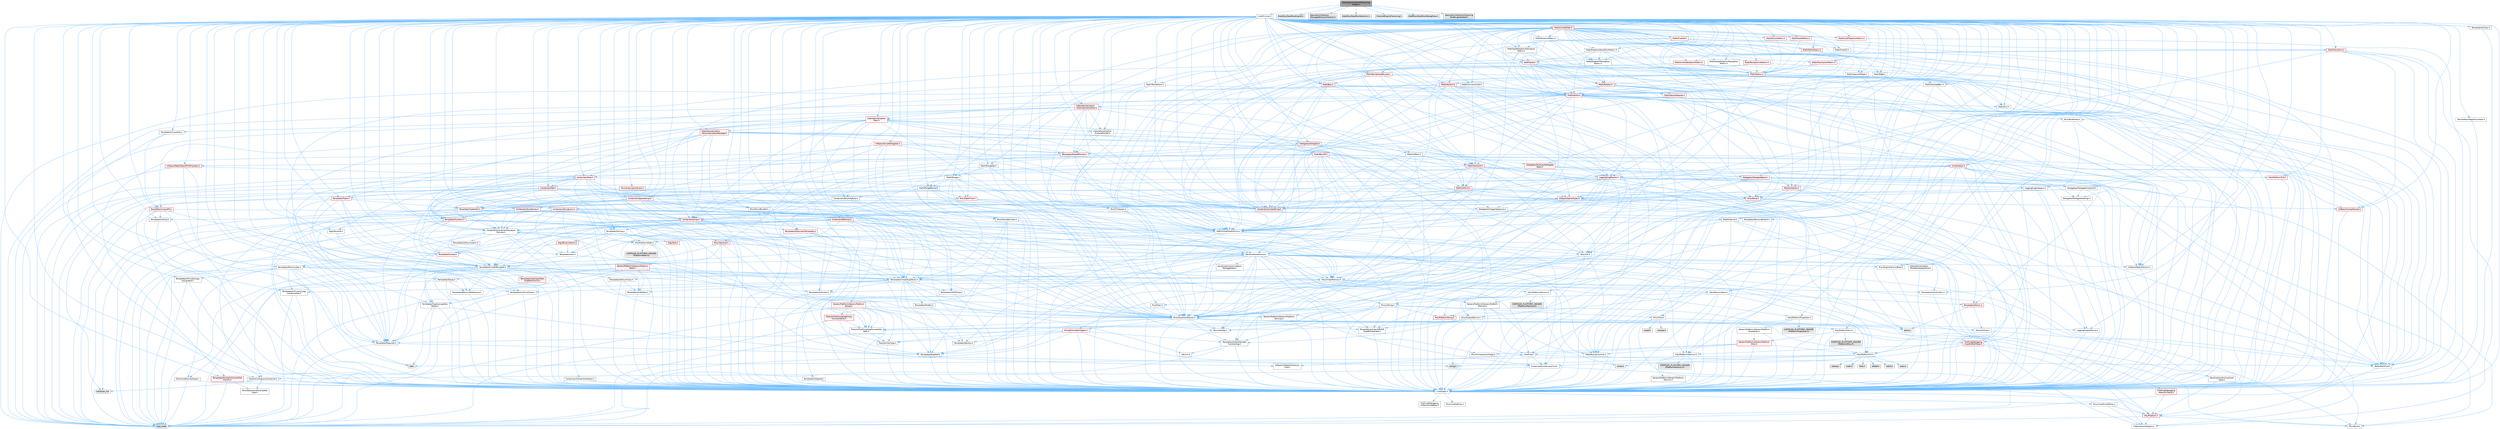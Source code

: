 digraph "GeometryCollectionFracturingNodes.h"
{
 // INTERACTIVE_SVG=YES
 // LATEX_PDF_SIZE
  bgcolor="transparent";
  edge [fontname=Helvetica,fontsize=10,labelfontname=Helvetica,labelfontsize=10];
  node [fontname=Helvetica,fontsize=10,shape=box,height=0.2,width=0.4];
  Node1 [id="Node000001",label="GeometryCollectionFracturing\lNodes.h",height=0.2,width=0.4,color="gray40", fillcolor="grey60", style="filled", fontcolor="black",tooltip=" "];
  Node1 -> Node2 [id="edge1_Node000001_Node000002",color="steelblue1",style="solid",tooltip=" "];
  Node2 [id="Node000002",label="CoreMinimal.h",height=0.2,width=0.4,color="grey40", fillcolor="white", style="filled",URL="$d7/d67/CoreMinimal_8h.html",tooltip=" "];
  Node2 -> Node3 [id="edge2_Node000002_Node000003",color="steelblue1",style="solid",tooltip=" "];
  Node3 [id="Node000003",label="CoreTypes.h",height=0.2,width=0.4,color="grey40", fillcolor="white", style="filled",URL="$dc/dec/CoreTypes_8h.html",tooltip=" "];
  Node3 -> Node4 [id="edge3_Node000003_Node000004",color="steelblue1",style="solid",tooltip=" "];
  Node4 [id="Node000004",label="HAL/Platform.h",height=0.2,width=0.4,color="red", fillcolor="#FFF0F0", style="filled",URL="$d9/dd0/Platform_8h.html",tooltip=" "];
  Node4 -> Node5 [id="edge4_Node000004_Node000005",color="steelblue1",style="solid",tooltip=" "];
  Node5 [id="Node000005",label="Misc/Build.h",height=0.2,width=0.4,color="grey40", fillcolor="white", style="filled",URL="$d3/dbb/Build_8h.html",tooltip=" "];
  Node4 -> Node7 [id="edge5_Node000004_Node000007",color="steelblue1",style="solid",tooltip=" "];
  Node7 [id="Node000007",label="type_traits",height=0.2,width=0.4,color="grey60", fillcolor="#E0E0E0", style="filled",tooltip=" "];
  Node4 -> Node8 [id="edge6_Node000004_Node000008",color="steelblue1",style="solid",tooltip=" "];
  Node8 [id="Node000008",label="PreprocessorHelpers.h",height=0.2,width=0.4,color="grey40", fillcolor="white", style="filled",URL="$db/ddb/PreprocessorHelpers_8h.html",tooltip=" "];
  Node3 -> Node14 [id="edge7_Node000003_Node000014",color="steelblue1",style="solid",tooltip=" "];
  Node14 [id="Node000014",label="ProfilingDebugging\l/UMemoryDefines.h",height=0.2,width=0.4,color="grey40", fillcolor="white", style="filled",URL="$d2/da2/UMemoryDefines_8h.html",tooltip=" "];
  Node3 -> Node15 [id="edge8_Node000003_Node000015",color="steelblue1",style="solid",tooltip=" "];
  Node15 [id="Node000015",label="Misc/CoreMiscDefines.h",height=0.2,width=0.4,color="grey40", fillcolor="white", style="filled",URL="$da/d38/CoreMiscDefines_8h.html",tooltip=" "];
  Node15 -> Node4 [id="edge9_Node000015_Node000004",color="steelblue1",style="solid",tooltip=" "];
  Node15 -> Node8 [id="edge10_Node000015_Node000008",color="steelblue1",style="solid",tooltip=" "];
  Node3 -> Node16 [id="edge11_Node000003_Node000016",color="steelblue1",style="solid",tooltip=" "];
  Node16 [id="Node000016",label="Misc/CoreDefines.h",height=0.2,width=0.4,color="grey40", fillcolor="white", style="filled",URL="$d3/dd2/CoreDefines_8h.html",tooltip=" "];
  Node2 -> Node17 [id="edge12_Node000002_Node000017",color="steelblue1",style="solid",tooltip=" "];
  Node17 [id="Node000017",label="CoreFwd.h",height=0.2,width=0.4,color="grey40", fillcolor="white", style="filled",URL="$d1/d1e/CoreFwd_8h.html",tooltip=" "];
  Node17 -> Node3 [id="edge13_Node000017_Node000003",color="steelblue1",style="solid",tooltip=" "];
  Node17 -> Node18 [id="edge14_Node000017_Node000018",color="steelblue1",style="solid",tooltip=" "];
  Node18 [id="Node000018",label="Containers/ContainersFwd.h",height=0.2,width=0.4,color="grey40", fillcolor="white", style="filled",URL="$d4/d0a/ContainersFwd_8h.html",tooltip=" "];
  Node18 -> Node4 [id="edge15_Node000018_Node000004",color="steelblue1",style="solid",tooltip=" "];
  Node18 -> Node3 [id="edge16_Node000018_Node000003",color="steelblue1",style="solid",tooltip=" "];
  Node18 -> Node19 [id="edge17_Node000018_Node000019",color="steelblue1",style="solid",tooltip=" "];
  Node19 [id="Node000019",label="Traits/IsContiguousContainer.h",height=0.2,width=0.4,color="grey40", fillcolor="white", style="filled",URL="$d5/d3c/IsContiguousContainer_8h.html",tooltip=" "];
  Node19 -> Node3 [id="edge18_Node000019_Node000003",color="steelblue1",style="solid",tooltip=" "];
  Node19 -> Node20 [id="edge19_Node000019_Node000020",color="steelblue1",style="solid",tooltip=" "];
  Node20 [id="Node000020",label="Misc/StaticAssertComplete\lType.h",height=0.2,width=0.4,color="grey40", fillcolor="white", style="filled",URL="$d5/d4e/StaticAssertCompleteType_8h.html",tooltip=" "];
  Node19 -> Node21 [id="edge20_Node000019_Node000021",color="steelblue1",style="solid",tooltip=" "];
  Node21 [id="Node000021",label="initializer_list",height=0.2,width=0.4,color="grey60", fillcolor="#E0E0E0", style="filled",tooltip=" "];
  Node17 -> Node22 [id="edge21_Node000017_Node000022",color="steelblue1",style="solid",tooltip=" "];
  Node22 [id="Node000022",label="Math/MathFwd.h",height=0.2,width=0.4,color="grey40", fillcolor="white", style="filled",URL="$d2/d10/MathFwd_8h.html",tooltip=" "];
  Node22 -> Node4 [id="edge22_Node000022_Node000004",color="steelblue1",style="solid",tooltip=" "];
  Node17 -> Node23 [id="edge23_Node000017_Node000023",color="steelblue1",style="solid",tooltip=" "];
  Node23 [id="Node000023",label="UObject/UObjectHierarchy\lFwd.h",height=0.2,width=0.4,color="grey40", fillcolor="white", style="filled",URL="$d3/d13/UObjectHierarchyFwd_8h.html",tooltip=" "];
  Node2 -> Node23 [id="edge24_Node000002_Node000023",color="steelblue1",style="solid",tooltip=" "];
  Node2 -> Node18 [id="edge25_Node000002_Node000018",color="steelblue1",style="solid",tooltip=" "];
  Node2 -> Node24 [id="edge26_Node000002_Node000024",color="steelblue1",style="solid",tooltip=" "];
  Node24 [id="Node000024",label="Misc/VarArgs.h",height=0.2,width=0.4,color="grey40", fillcolor="white", style="filled",URL="$d5/d6f/VarArgs_8h.html",tooltip=" "];
  Node24 -> Node3 [id="edge27_Node000024_Node000003",color="steelblue1",style="solid",tooltip=" "];
  Node2 -> Node25 [id="edge28_Node000002_Node000025",color="steelblue1",style="solid",tooltip=" "];
  Node25 [id="Node000025",label="Logging/LogVerbosity.h",height=0.2,width=0.4,color="grey40", fillcolor="white", style="filled",URL="$d2/d8f/LogVerbosity_8h.html",tooltip=" "];
  Node25 -> Node3 [id="edge29_Node000025_Node000003",color="steelblue1",style="solid",tooltip=" "];
  Node2 -> Node26 [id="edge30_Node000002_Node000026",color="steelblue1",style="solid",tooltip=" "];
  Node26 [id="Node000026",label="Misc/OutputDevice.h",height=0.2,width=0.4,color="grey40", fillcolor="white", style="filled",URL="$d7/d32/OutputDevice_8h.html",tooltip=" "];
  Node26 -> Node17 [id="edge31_Node000026_Node000017",color="steelblue1",style="solid",tooltip=" "];
  Node26 -> Node3 [id="edge32_Node000026_Node000003",color="steelblue1",style="solid",tooltip=" "];
  Node26 -> Node25 [id="edge33_Node000026_Node000025",color="steelblue1",style="solid",tooltip=" "];
  Node26 -> Node24 [id="edge34_Node000026_Node000024",color="steelblue1",style="solid",tooltip=" "];
  Node26 -> Node27 [id="edge35_Node000026_Node000027",color="steelblue1",style="solid",tooltip=" "];
  Node27 [id="Node000027",label="Templates/IsArrayOrRefOf\lTypeByPredicate.h",height=0.2,width=0.4,color="grey40", fillcolor="white", style="filled",URL="$d6/da1/IsArrayOrRefOfTypeByPredicate_8h.html",tooltip=" "];
  Node27 -> Node3 [id="edge36_Node000027_Node000003",color="steelblue1",style="solid",tooltip=" "];
  Node26 -> Node28 [id="edge37_Node000026_Node000028",color="steelblue1",style="solid",tooltip=" "];
  Node28 [id="Node000028",label="Templates/IsValidVariadic\lFunctionArg.h",height=0.2,width=0.4,color="grey40", fillcolor="white", style="filled",URL="$d0/dc8/IsValidVariadicFunctionArg_8h.html",tooltip=" "];
  Node28 -> Node3 [id="edge38_Node000028_Node000003",color="steelblue1",style="solid",tooltip=" "];
  Node28 -> Node29 [id="edge39_Node000028_Node000029",color="steelblue1",style="solid",tooltip=" "];
  Node29 [id="Node000029",label="IsEnum.h",height=0.2,width=0.4,color="grey40", fillcolor="white", style="filled",URL="$d4/de5/IsEnum_8h.html",tooltip=" "];
  Node28 -> Node7 [id="edge40_Node000028_Node000007",color="steelblue1",style="solid",tooltip=" "];
  Node26 -> Node30 [id="edge41_Node000026_Node000030",color="steelblue1",style="solid",tooltip=" "];
  Node30 [id="Node000030",label="Traits/IsCharEncodingCompatible\lWith.h",height=0.2,width=0.4,color="grey40", fillcolor="white", style="filled",URL="$df/dd1/IsCharEncodingCompatibleWith_8h.html",tooltip=" "];
  Node30 -> Node7 [id="edge42_Node000030_Node000007",color="steelblue1",style="solid",tooltip=" "];
  Node30 -> Node31 [id="edge43_Node000030_Node000031",color="steelblue1",style="solid",tooltip=" "];
  Node31 [id="Node000031",label="Traits/IsCharType.h",height=0.2,width=0.4,color="grey40", fillcolor="white", style="filled",URL="$db/d51/IsCharType_8h.html",tooltip=" "];
  Node31 -> Node3 [id="edge44_Node000031_Node000003",color="steelblue1",style="solid",tooltip=" "];
  Node2 -> Node32 [id="edge45_Node000002_Node000032",color="steelblue1",style="solid",tooltip=" "];
  Node32 [id="Node000032",label="HAL/PlatformCrt.h",height=0.2,width=0.4,color="grey40", fillcolor="white", style="filled",URL="$d8/d75/PlatformCrt_8h.html",tooltip=" "];
  Node32 -> Node33 [id="edge46_Node000032_Node000033",color="steelblue1",style="solid",tooltip=" "];
  Node33 [id="Node000033",label="new",height=0.2,width=0.4,color="grey60", fillcolor="#E0E0E0", style="filled",tooltip=" "];
  Node32 -> Node34 [id="edge47_Node000032_Node000034",color="steelblue1",style="solid",tooltip=" "];
  Node34 [id="Node000034",label="wchar.h",height=0.2,width=0.4,color="grey60", fillcolor="#E0E0E0", style="filled",tooltip=" "];
  Node32 -> Node35 [id="edge48_Node000032_Node000035",color="steelblue1",style="solid",tooltip=" "];
  Node35 [id="Node000035",label="stddef.h",height=0.2,width=0.4,color="grey60", fillcolor="#E0E0E0", style="filled",tooltip=" "];
  Node32 -> Node36 [id="edge49_Node000032_Node000036",color="steelblue1",style="solid",tooltip=" "];
  Node36 [id="Node000036",label="stdlib.h",height=0.2,width=0.4,color="grey60", fillcolor="#E0E0E0", style="filled",tooltip=" "];
  Node32 -> Node37 [id="edge50_Node000032_Node000037",color="steelblue1",style="solid",tooltip=" "];
  Node37 [id="Node000037",label="stdio.h",height=0.2,width=0.4,color="grey60", fillcolor="#E0E0E0", style="filled",tooltip=" "];
  Node32 -> Node38 [id="edge51_Node000032_Node000038",color="steelblue1",style="solid",tooltip=" "];
  Node38 [id="Node000038",label="stdarg.h",height=0.2,width=0.4,color="grey60", fillcolor="#E0E0E0", style="filled",tooltip=" "];
  Node32 -> Node39 [id="edge52_Node000032_Node000039",color="steelblue1",style="solid",tooltip=" "];
  Node39 [id="Node000039",label="math.h",height=0.2,width=0.4,color="grey60", fillcolor="#E0E0E0", style="filled",tooltip=" "];
  Node32 -> Node40 [id="edge53_Node000032_Node000040",color="steelblue1",style="solid",tooltip=" "];
  Node40 [id="Node000040",label="float.h",height=0.2,width=0.4,color="grey60", fillcolor="#E0E0E0", style="filled",tooltip=" "];
  Node32 -> Node41 [id="edge54_Node000032_Node000041",color="steelblue1",style="solid",tooltip=" "];
  Node41 [id="Node000041",label="string.h",height=0.2,width=0.4,color="grey60", fillcolor="#E0E0E0", style="filled",tooltip=" "];
  Node2 -> Node42 [id="edge55_Node000002_Node000042",color="steelblue1",style="solid",tooltip=" "];
  Node42 [id="Node000042",label="HAL/PlatformMisc.h",height=0.2,width=0.4,color="grey40", fillcolor="white", style="filled",URL="$d0/df5/PlatformMisc_8h.html",tooltip=" "];
  Node42 -> Node3 [id="edge56_Node000042_Node000003",color="steelblue1",style="solid",tooltip=" "];
  Node42 -> Node43 [id="edge57_Node000042_Node000043",color="steelblue1",style="solid",tooltip=" "];
  Node43 [id="Node000043",label="GenericPlatform/GenericPlatform\lMisc.h",height=0.2,width=0.4,color="red", fillcolor="#FFF0F0", style="filled",URL="$db/d9a/GenericPlatformMisc_8h.html",tooltip=" "];
  Node43 -> Node17 [id="edge58_Node000043_Node000017",color="steelblue1",style="solid",tooltip=" "];
  Node43 -> Node3 [id="edge59_Node000043_Node000003",color="steelblue1",style="solid",tooltip=" "];
  Node43 -> Node32 [id="edge60_Node000043_Node000032",color="steelblue1",style="solid",tooltip=" "];
  Node43 -> Node47 [id="edge61_Node000043_Node000047",color="steelblue1",style="solid",tooltip=" "];
  Node47 [id="Node000047",label="Math/NumericLimits.h",height=0.2,width=0.4,color="grey40", fillcolor="white", style="filled",URL="$df/d1b/NumericLimits_8h.html",tooltip=" "];
  Node47 -> Node3 [id="edge62_Node000047_Node000003",color="steelblue1",style="solid",tooltip=" "];
  Node43 -> Node48 [id="edge63_Node000043_Node000048",color="steelblue1",style="solid",tooltip=" "];
  Node48 [id="Node000048",label="Misc/CompressionFlags.h",height=0.2,width=0.4,color="grey40", fillcolor="white", style="filled",URL="$d9/d76/CompressionFlags_8h.html",tooltip=" "];
  Node42 -> Node52 [id="edge64_Node000042_Node000052",color="steelblue1",style="solid",tooltip=" "];
  Node52 [id="Node000052",label="COMPILED_PLATFORM_HEADER\l(PlatformMisc.h)",height=0.2,width=0.4,color="grey60", fillcolor="#E0E0E0", style="filled",tooltip=" "];
  Node42 -> Node53 [id="edge65_Node000042_Node000053",color="steelblue1",style="solid",tooltip=" "];
  Node53 [id="Node000053",label="ProfilingDebugging\l/CpuProfilerTrace.h",height=0.2,width=0.4,color="red", fillcolor="#FFF0F0", style="filled",URL="$da/dcb/CpuProfilerTrace_8h.html",tooltip=" "];
  Node53 -> Node3 [id="edge66_Node000053_Node000003",color="steelblue1",style="solid",tooltip=" "];
  Node53 -> Node18 [id="edge67_Node000053_Node000018",color="steelblue1",style="solid",tooltip=" "];
  Node53 -> Node54 [id="edge68_Node000053_Node000054",color="steelblue1",style="solid",tooltip=" "];
  Node54 [id="Node000054",label="HAL/PlatformAtomics.h",height=0.2,width=0.4,color="grey40", fillcolor="white", style="filled",URL="$d3/d36/PlatformAtomics_8h.html",tooltip=" "];
  Node54 -> Node3 [id="edge69_Node000054_Node000003",color="steelblue1",style="solid",tooltip=" "];
  Node54 -> Node55 [id="edge70_Node000054_Node000055",color="steelblue1",style="solid",tooltip=" "];
  Node55 [id="Node000055",label="GenericPlatform/GenericPlatform\lAtomics.h",height=0.2,width=0.4,color="grey40", fillcolor="white", style="filled",URL="$da/d72/GenericPlatformAtomics_8h.html",tooltip=" "];
  Node55 -> Node3 [id="edge71_Node000055_Node000003",color="steelblue1",style="solid",tooltip=" "];
  Node54 -> Node56 [id="edge72_Node000054_Node000056",color="steelblue1",style="solid",tooltip=" "];
  Node56 [id="Node000056",label="COMPILED_PLATFORM_HEADER\l(PlatformAtomics.h)",height=0.2,width=0.4,color="grey60", fillcolor="#E0E0E0", style="filled",tooltip=" "];
  Node53 -> Node8 [id="edge73_Node000053_Node000008",color="steelblue1",style="solid",tooltip=" "];
  Node53 -> Node5 [id="edge74_Node000053_Node000005",color="steelblue1",style="solid",tooltip=" "];
  Node2 -> Node61 [id="edge75_Node000002_Node000061",color="steelblue1",style="solid",tooltip=" "];
  Node61 [id="Node000061",label="Misc/AssertionMacros.h",height=0.2,width=0.4,color="grey40", fillcolor="white", style="filled",URL="$d0/dfa/AssertionMacros_8h.html",tooltip=" "];
  Node61 -> Node3 [id="edge76_Node000061_Node000003",color="steelblue1",style="solid",tooltip=" "];
  Node61 -> Node4 [id="edge77_Node000061_Node000004",color="steelblue1",style="solid",tooltip=" "];
  Node61 -> Node42 [id="edge78_Node000061_Node000042",color="steelblue1",style="solid",tooltip=" "];
  Node61 -> Node8 [id="edge79_Node000061_Node000008",color="steelblue1",style="solid",tooltip=" "];
  Node61 -> Node62 [id="edge80_Node000061_Node000062",color="steelblue1",style="solid",tooltip=" "];
  Node62 [id="Node000062",label="Templates/EnableIf.h",height=0.2,width=0.4,color="grey40", fillcolor="white", style="filled",URL="$d7/d60/EnableIf_8h.html",tooltip=" "];
  Node62 -> Node3 [id="edge81_Node000062_Node000003",color="steelblue1",style="solid",tooltip=" "];
  Node61 -> Node27 [id="edge82_Node000061_Node000027",color="steelblue1",style="solid",tooltip=" "];
  Node61 -> Node28 [id="edge83_Node000061_Node000028",color="steelblue1",style="solid",tooltip=" "];
  Node61 -> Node30 [id="edge84_Node000061_Node000030",color="steelblue1",style="solid",tooltip=" "];
  Node61 -> Node24 [id="edge85_Node000061_Node000024",color="steelblue1",style="solid",tooltip=" "];
  Node61 -> Node63 [id="edge86_Node000061_Node000063",color="steelblue1",style="solid",tooltip=" "];
  Node63 [id="Node000063",label="String/FormatStringSan.h",height=0.2,width=0.4,color="red", fillcolor="#FFF0F0", style="filled",URL="$d3/d8b/FormatStringSan_8h.html",tooltip=" "];
  Node63 -> Node7 [id="edge87_Node000063_Node000007",color="steelblue1",style="solid",tooltip=" "];
  Node63 -> Node3 [id="edge88_Node000063_Node000003",color="steelblue1",style="solid",tooltip=" "];
  Node63 -> Node64 [id="edge89_Node000063_Node000064",color="steelblue1",style="solid",tooltip=" "];
  Node64 [id="Node000064",label="Templates/Requires.h",height=0.2,width=0.4,color="grey40", fillcolor="white", style="filled",URL="$dc/d96/Requires_8h.html",tooltip=" "];
  Node64 -> Node62 [id="edge90_Node000064_Node000062",color="steelblue1",style="solid",tooltip=" "];
  Node64 -> Node7 [id="edge91_Node000064_Node000007",color="steelblue1",style="solid",tooltip=" "];
  Node63 -> Node65 [id="edge92_Node000063_Node000065",color="steelblue1",style="solid",tooltip=" "];
  Node65 [id="Node000065",label="Templates/Identity.h",height=0.2,width=0.4,color="grey40", fillcolor="white", style="filled",URL="$d0/dd5/Identity_8h.html",tooltip=" "];
  Node63 -> Node28 [id="edge93_Node000063_Node000028",color="steelblue1",style="solid",tooltip=" "];
  Node63 -> Node31 [id="edge94_Node000063_Node000031",color="steelblue1",style="solid",tooltip=" "];
  Node63 -> Node18 [id="edge95_Node000063_Node000018",color="steelblue1",style="solid",tooltip=" "];
  Node61 -> Node69 [id="edge96_Node000061_Node000069",color="steelblue1",style="solid",tooltip=" "];
  Node69 [id="Node000069",label="atomic",height=0.2,width=0.4,color="grey60", fillcolor="#E0E0E0", style="filled",tooltip=" "];
  Node2 -> Node70 [id="edge97_Node000002_Node000070",color="steelblue1",style="solid",tooltip=" "];
  Node70 [id="Node000070",label="Templates/IsPointer.h",height=0.2,width=0.4,color="grey40", fillcolor="white", style="filled",URL="$d7/d05/IsPointer_8h.html",tooltip=" "];
  Node70 -> Node3 [id="edge98_Node000070_Node000003",color="steelblue1",style="solid",tooltip=" "];
  Node2 -> Node71 [id="edge99_Node000002_Node000071",color="steelblue1",style="solid",tooltip=" "];
  Node71 [id="Node000071",label="HAL/PlatformMemory.h",height=0.2,width=0.4,color="grey40", fillcolor="white", style="filled",URL="$de/d68/PlatformMemory_8h.html",tooltip=" "];
  Node71 -> Node3 [id="edge100_Node000071_Node000003",color="steelblue1",style="solid",tooltip=" "];
  Node71 -> Node72 [id="edge101_Node000071_Node000072",color="steelblue1",style="solid",tooltip=" "];
  Node72 [id="Node000072",label="GenericPlatform/GenericPlatform\lMemory.h",height=0.2,width=0.4,color="grey40", fillcolor="white", style="filled",URL="$dd/d22/GenericPlatformMemory_8h.html",tooltip=" "];
  Node72 -> Node17 [id="edge102_Node000072_Node000017",color="steelblue1",style="solid",tooltip=" "];
  Node72 -> Node3 [id="edge103_Node000072_Node000003",color="steelblue1",style="solid",tooltip=" "];
  Node72 -> Node73 [id="edge104_Node000072_Node000073",color="steelblue1",style="solid",tooltip=" "];
  Node73 [id="Node000073",label="HAL/PlatformString.h",height=0.2,width=0.4,color="red", fillcolor="#FFF0F0", style="filled",URL="$db/db5/PlatformString_8h.html",tooltip=" "];
  Node73 -> Node3 [id="edge105_Node000073_Node000003",color="steelblue1",style="solid",tooltip=" "];
  Node72 -> Node41 [id="edge106_Node000072_Node000041",color="steelblue1",style="solid",tooltip=" "];
  Node72 -> Node34 [id="edge107_Node000072_Node000034",color="steelblue1",style="solid",tooltip=" "];
  Node71 -> Node75 [id="edge108_Node000071_Node000075",color="steelblue1",style="solid",tooltip=" "];
  Node75 [id="Node000075",label="COMPILED_PLATFORM_HEADER\l(PlatformMemory.h)",height=0.2,width=0.4,color="grey60", fillcolor="#E0E0E0", style="filled",tooltip=" "];
  Node2 -> Node54 [id="edge109_Node000002_Node000054",color="steelblue1",style="solid",tooltip=" "];
  Node2 -> Node76 [id="edge110_Node000002_Node000076",color="steelblue1",style="solid",tooltip=" "];
  Node76 [id="Node000076",label="Misc/Exec.h",height=0.2,width=0.4,color="grey40", fillcolor="white", style="filled",URL="$de/ddb/Exec_8h.html",tooltip=" "];
  Node76 -> Node3 [id="edge111_Node000076_Node000003",color="steelblue1",style="solid",tooltip=" "];
  Node76 -> Node61 [id="edge112_Node000076_Node000061",color="steelblue1",style="solid",tooltip=" "];
  Node2 -> Node77 [id="edge113_Node000002_Node000077",color="steelblue1",style="solid",tooltip=" "];
  Node77 [id="Node000077",label="HAL/MemoryBase.h",height=0.2,width=0.4,color="grey40", fillcolor="white", style="filled",URL="$d6/d9f/MemoryBase_8h.html",tooltip=" "];
  Node77 -> Node3 [id="edge114_Node000077_Node000003",color="steelblue1",style="solid",tooltip=" "];
  Node77 -> Node54 [id="edge115_Node000077_Node000054",color="steelblue1",style="solid",tooltip=" "];
  Node77 -> Node32 [id="edge116_Node000077_Node000032",color="steelblue1",style="solid",tooltip=" "];
  Node77 -> Node76 [id="edge117_Node000077_Node000076",color="steelblue1",style="solid",tooltip=" "];
  Node77 -> Node26 [id="edge118_Node000077_Node000026",color="steelblue1",style="solid",tooltip=" "];
  Node77 -> Node78 [id="edge119_Node000077_Node000078",color="steelblue1",style="solid",tooltip=" "];
  Node78 [id="Node000078",label="Templates/Atomic.h",height=0.2,width=0.4,color="red", fillcolor="#FFF0F0", style="filled",URL="$d3/d91/Atomic_8h.html",tooltip=" "];
  Node78 -> Node86 [id="edge120_Node000078_Node000086",color="steelblue1",style="solid",tooltip=" "];
  Node86 [id="Node000086",label="Traits/IntType.h",height=0.2,width=0.4,color="grey40", fillcolor="white", style="filled",URL="$d7/deb/IntType_8h.html",tooltip=" "];
  Node86 -> Node4 [id="edge121_Node000086_Node000004",color="steelblue1",style="solid",tooltip=" "];
  Node78 -> Node69 [id="edge122_Node000078_Node000069",color="steelblue1",style="solid",tooltip=" "];
  Node2 -> Node87 [id="edge123_Node000002_Node000087",color="steelblue1",style="solid",tooltip=" "];
  Node87 [id="Node000087",label="HAL/UnrealMemory.h",height=0.2,width=0.4,color="grey40", fillcolor="white", style="filled",URL="$d9/d96/UnrealMemory_8h.html",tooltip=" "];
  Node87 -> Node3 [id="edge124_Node000087_Node000003",color="steelblue1",style="solid",tooltip=" "];
  Node87 -> Node72 [id="edge125_Node000087_Node000072",color="steelblue1",style="solid",tooltip=" "];
  Node87 -> Node77 [id="edge126_Node000087_Node000077",color="steelblue1",style="solid",tooltip=" "];
  Node87 -> Node71 [id="edge127_Node000087_Node000071",color="steelblue1",style="solid",tooltip=" "];
  Node87 -> Node88 [id="edge128_Node000087_Node000088",color="steelblue1",style="solid",tooltip=" "];
  Node88 [id="Node000088",label="ProfilingDebugging\l/MemoryTrace.h",height=0.2,width=0.4,color="red", fillcolor="#FFF0F0", style="filled",URL="$da/dd7/MemoryTrace_8h.html",tooltip=" "];
  Node88 -> Node4 [id="edge129_Node000088_Node000004",color="steelblue1",style="solid",tooltip=" "];
  Node87 -> Node70 [id="edge130_Node000087_Node000070",color="steelblue1",style="solid",tooltip=" "];
  Node2 -> Node89 [id="edge131_Node000002_Node000089",color="steelblue1",style="solid",tooltip=" "];
  Node89 [id="Node000089",label="Templates/IsArithmetic.h",height=0.2,width=0.4,color="grey40", fillcolor="white", style="filled",URL="$d2/d5d/IsArithmetic_8h.html",tooltip=" "];
  Node89 -> Node3 [id="edge132_Node000089_Node000003",color="steelblue1",style="solid",tooltip=" "];
  Node2 -> Node83 [id="edge133_Node000002_Node000083",color="steelblue1",style="solid",tooltip=" "];
  Node83 [id="Node000083",label="Templates/AndOrNot.h",height=0.2,width=0.4,color="grey40", fillcolor="white", style="filled",URL="$db/d0a/AndOrNot_8h.html",tooltip=" "];
  Node83 -> Node3 [id="edge134_Node000083_Node000003",color="steelblue1",style="solid",tooltip=" "];
  Node2 -> Node90 [id="edge135_Node000002_Node000090",color="steelblue1",style="solid",tooltip=" "];
  Node90 [id="Node000090",label="Templates/IsPODType.h",height=0.2,width=0.4,color="grey40", fillcolor="white", style="filled",URL="$d7/db1/IsPODType_8h.html",tooltip=" "];
  Node90 -> Node3 [id="edge136_Node000090_Node000003",color="steelblue1",style="solid",tooltip=" "];
  Node2 -> Node91 [id="edge137_Node000002_Node000091",color="steelblue1",style="solid",tooltip=" "];
  Node91 [id="Node000091",label="Templates/IsUECoreType.h",height=0.2,width=0.4,color="grey40", fillcolor="white", style="filled",URL="$d1/db8/IsUECoreType_8h.html",tooltip=" "];
  Node91 -> Node3 [id="edge138_Node000091_Node000003",color="steelblue1",style="solid",tooltip=" "];
  Node91 -> Node7 [id="edge139_Node000091_Node000007",color="steelblue1",style="solid",tooltip=" "];
  Node2 -> Node84 [id="edge140_Node000002_Node000084",color="steelblue1",style="solid",tooltip=" "];
  Node84 [id="Node000084",label="Templates/IsTriviallyCopy\lConstructible.h",height=0.2,width=0.4,color="grey40", fillcolor="white", style="filled",URL="$d3/d78/IsTriviallyCopyConstructible_8h.html",tooltip=" "];
  Node84 -> Node3 [id="edge141_Node000084_Node000003",color="steelblue1",style="solid",tooltip=" "];
  Node84 -> Node7 [id="edge142_Node000084_Node000007",color="steelblue1",style="solid",tooltip=" "];
  Node2 -> Node92 [id="edge143_Node000002_Node000092",color="steelblue1",style="solid",tooltip=" "];
  Node92 [id="Node000092",label="Templates/UnrealTypeTraits.h",height=0.2,width=0.4,color="grey40", fillcolor="white", style="filled",URL="$d2/d2d/UnrealTypeTraits_8h.html",tooltip=" "];
  Node92 -> Node3 [id="edge144_Node000092_Node000003",color="steelblue1",style="solid",tooltip=" "];
  Node92 -> Node70 [id="edge145_Node000092_Node000070",color="steelblue1",style="solid",tooltip=" "];
  Node92 -> Node61 [id="edge146_Node000092_Node000061",color="steelblue1",style="solid",tooltip=" "];
  Node92 -> Node83 [id="edge147_Node000092_Node000083",color="steelblue1",style="solid",tooltip=" "];
  Node92 -> Node62 [id="edge148_Node000092_Node000062",color="steelblue1",style="solid",tooltip=" "];
  Node92 -> Node89 [id="edge149_Node000092_Node000089",color="steelblue1",style="solid",tooltip=" "];
  Node92 -> Node29 [id="edge150_Node000092_Node000029",color="steelblue1",style="solid",tooltip=" "];
  Node92 -> Node93 [id="edge151_Node000092_Node000093",color="steelblue1",style="solid",tooltip=" "];
  Node93 [id="Node000093",label="Templates/Models.h",height=0.2,width=0.4,color="grey40", fillcolor="white", style="filled",URL="$d3/d0c/Models_8h.html",tooltip=" "];
  Node93 -> Node65 [id="edge152_Node000093_Node000065",color="steelblue1",style="solid",tooltip=" "];
  Node92 -> Node90 [id="edge153_Node000092_Node000090",color="steelblue1",style="solid",tooltip=" "];
  Node92 -> Node91 [id="edge154_Node000092_Node000091",color="steelblue1",style="solid",tooltip=" "];
  Node92 -> Node84 [id="edge155_Node000092_Node000084",color="steelblue1",style="solid",tooltip=" "];
  Node2 -> Node62 [id="edge156_Node000002_Node000062",color="steelblue1",style="solid",tooltip=" "];
  Node2 -> Node94 [id="edge157_Node000002_Node000094",color="steelblue1",style="solid",tooltip=" "];
  Node94 [id="Node000094",label="Templates/RemoveReference.h",height=0.2,width=0.4,color="grey40", fillcolor="white", style="filled",URL="$da/dbe/RemoveReference_8h.html",tooltip=" "];
  Node94 -> Node3 [id="edge158_Node000094_Node000003",color="steelblue1",style="solid",tooltip=" "];
  Node2 -> Node95 [id="edge159_Node000002_Node000095",color="steelblue1",style="solid",tooltip=" "];
  Node95 [id="Node000095",label="Templates/IntegralConstant.h",height=0.2,width=0.4,color="grey40", fillcolor="white", style="filled",URL="$db/d1b/IntegralConstant_8h.html",tooltip=" "];
  Node95 -> Node3 [id="edge160_Node000095_Node000003",color="steelblue1",style="solid",tooltip=" "];
  Node2 -> Node96 [id="edge161_Node000002_Node000096",color="steelblue1",style="solid",tooltip=" "];
  Node96 [id="Node000096",label="Templates/IsClass.h",height=0.2,width=0.4,color="grey40", fillcolor="white", style="filled",URL="$db/dcb/IsClass_8h.html",tooltip=" "];
  Node96 -> Node3 [id="edge162_Node000096_Node000003",color="steelblue1",style="solid",tooltip=" "];
  Node2 -> Node97 [id="edge163_Node000002_Node000097",color="steelblue1",style="solid",tooltip=" "];
  Node97 [id="Node000097",label="Templates/TypeCompatible\lBytes.h",height=0.2,width=0.4,color="grey40", fillcolor="white", style="filled",URL="$df/d0a/TypeCompatibleBytes_8h.html",tooltip=" "];
  Node97 -> Node3 [id="edge164_Node000097_Node000003",color="steelblue1",style="solid",tooltip=" "];
  Node97 -> Node41 [id="edge165_Node000097_Node000041",color="steelblue1",style="solid",tooltip=" "];
  Node97 -> Node33 [id="edge166_Node000097_Node000033",color="steelblue1",style="solid",tooltip=" "];
  Node97 -> Node7 [id="edge167_Node000097_Node000007",color="steelblue1",style="solid",tooltip=" "];
  Node2 -> Node19 [id="edge168_Node000002_Node000019",color="steelblue1",style="solid",tooltip=" "];
  Node2 -> Node98 [id="edge169_Node000002_Node000098",color="steelblue1",style="solid",tooltip=" "];
  Node98 [id="Node000098",label="Templates/UnrealTemplate.h",height=0.2,width=0.4,color="grey40", fillcolor="white", style="filled",URL="$d4/d24/UnrealTemplate_8h.html",tooltip=" "];
  Node98 -> Node3 [id="edge170_Node000098_Node000003",color="steelblue1",style="solid",tooltip=" "];
  Node98 -> Node70 [id="edge171_Node000098_Node000070",color="steelblue1",style="solid",tooltip=" "];
  Node98 -> Node87 [id="edge172_Node000098_Node000087",color="steelblue1",style="solid",tooltip=" "];
  Node98 -> Node99 [id="edge173_Node000098_Node000099",color="steelblue1",style="solid",tooltip=" "];
  Node99 [id="Node000099",label="Templates/CopyQualifiers\lAndRefsFromTo.h",height=0.2,width=0.4,color="red", fillcolor="#FFF0F0", style="filled",URL="$d3/db3/CopyQualifiersAndRefsFromTo_8h.html",tooltip=" "];
  Node98 -> Node92 [id="edge174_Node000098_Node000092",color="steelblue1",style="solid",tooltip=" "];
  Node98 -> Node94 [id="edge175_Node000098_Node000094",color="steelblue1",style="solid",tooltip=" "];
  Node98 -> Node64 [id="edge176_Node000098_Node000064",color="steelblue1",style="solid",tooltip=" "];
  Node98 -> Node97 [id="edge177_Node000098_Node000097",color="steelblue1",style="solid",tooltip=" "];
  Node98 -> Node65 [id="edge178_Node000098_Node000065",color="steelblue1",style="solid",tooltip=" "];
  Node98 -> Node19 [id="edge179_Node000098_Node000019",color="steelblue1",style="solid",tooltip=" "];
  Node98 -> Node101 [id="edge180_Node000098_Node000101",color="steelblue1",style="solid",tooltip=" "];
  Node101 [id="Node000101",label="Traits/UseBitwiseSwap.h",height=0.2,width=0.4,color="grey40", fillcolor="white", style="filled",URL="$db/df3/UseBitwiseSwap_8h.html",tooltip=" "];
  Node101 -> Node3 [id="edge181_Node000101_Node000003",color="steelblue1",style="solid",tooltip=" "];
  Node101 -> Node7 [id="edge182_Node000101_Node000007",color="steelblue1",style="solid",tooltip=" "];
  Node98 -> Node7 [id="edge183_Node000098_Node000007",color="steelblue1",style="solid",tooltip=" "];
  Node2 -> Node47 [id="edge184_Node000002_Node000047",color="steelblue1",style="solid",tooltip=" "];
  Node2 -> Node102 [id="edge185_Node000002_Node000102",color="steelblue1",style="solid",tooltip=" "];
  Node102 [id="Node000102",label="HAL/PlatformMath.h",height=0.2,width=0.4,color="grey40", fillcolor="white", style="filled",URL="$dc/d53/PlatformMath_8h.html",tooltip=" "];
  Node102 -> Node3 [id="edge186_Node000102_Node000003",color="steelblue1",style="solid",tooltip=" "];
  Node102 -> Node103 [id="edge187_Node000102_Node000103",color="steelblue1",style="solid",tooltip=" "];
  Node103 [id="Node000103",label="GenericPlatform/GenericPlatform\lMath.h",height=0.2,width=0.4,color="red", fillcolor="#FFF0F0", style="filled",URL="$d5/d79/GenericPlatformMath_8h.html",tooltip=" "];
  Node103 -> Node3 [id="edge188_Node000103_Node000003",color="steelblue1",style="solid",tooltip=" "];
  Node103 -> Node18 [id="edge189_Node000103_Node000018",color="steelblue1",style="solid",tooltip=" "];
  Node103 -> Node32 [id="edge190_Node000103_Node000032",color="steelblue1",style="solid",tooltip=" "];
  Node103 -> Node83 [id="edge191_Node000103_Node000083",color="steelblue1",style="solid",tooltip=" "];
  Node103 -> Node104 [id="edge192_Node000103_Node000104",color="steelblue1",style="solid",tooltip=" "];
  Node104 [id="Node000104",label="Templates/Decay.h",height=0.2,width=0.4,color="grey40", fillcolor="white", style="filled",URL="$dd/d0f/Decay_8h.html",tooltip=" "];
  Node104 -> Node3 [id="edge193_Node000104_Node000003",color="steelblue1",style="solid",tooltip=" "];
  Node104 -> Node94 [id="edge194_Node000104_Node000094",color="steelblue1",style="solid",tooltip=" "];
  Node104 -> Node7 [id="edge195_Node000104_Node000007",color="steelblue1",style="solid",tooltip=" "];
  Node103 -> Node92 [id="edge196_Node000103_Node000092",color="steelblue1",style="solid",tooltip=" "];
  Node103 -> Node64 [id="edge197_Node000103_Node000064",color="steelblue1",style="solid",tooltip=" "];
  Node103 -> Node97 [id="edge198_Node000103_Node000097",color="steelblue1",style="solid",tooltip=" "];
  Node103 -> Node7 [id="edge199_Node000103_Node000007",color="steelblue1",style="solid",tooltip=" "];
  Node102 -> Node109 [id="edge200_Node000102_Node000109",color="steelblue1",style="solid",tooltip=" "];
  Node109 [id="Node000109",label="COMPILED_PLATFORM_HEADER\l(PlatformMath.h)",height=0.2,width=0.4,color="grey60", fillcolor="#E0E0E0", style="filled",tooltip=" "];
  Node2 -> Node85 [id="edge201_Node000002_Node000085",color="steelblue1",style="solid",tooltip=" "];
  Node85 [id="Node000085",label="Templates/IsTriviallyCopy\lAssignable.h",height=0.2,width=0.4,color="grey40", fillcolor="white", style="filled",URL="$d2/df2/IsTriviallyCopyAssignable_8h.html",tooltip=" "];
  Node85 -> Node3 [id="edge202_Node000085_Node000003",color="steelblue1",style="solid",tooltip=" "];
  Node85 -> Node7 [id="edge203_Node000085_Node000007",color="steelblue1",style="solid",tooltip=" "];
  Node2 -> Node110 [id="edge204_Node000002_Node000110",color="steelblue1",style="solid",tooltip=" "];
  Node110 [id="Node000110",label="Templates/MemoryOps.h",height=0.2,width=0.4,color="grey40", fillcolor="white", style="filled",URL="$db/dea/MemoryOps_8h.html",tooltip=" "];
  Node110 -> Node3 [id="edge205_Node000110_Node000003",color="steelblue1",style="solid",tooltip=" "];
  Node110 -> Node87 [id="edge206_Node000110_Node000087",color="steelblue1",style="solid",tooltip=" "];
  Node110 -> Node85 [id="edge207_Node000110_Node000085",color="steelblue1",style="solid",tooltip=" "];
  Node110 -> Node84 [id="edge208_Node000110_Node000084",color="steelblue1",style="solid",tooltip=" "];
  Node110 -> Node64 [id="edge209_Node000110_Node000064",color="steelblue1",style="solid",tooltip=" "];
  Node110 -> Node92 [id="edge210_Node000110_Node000092",color="steelblue1",style="solid",tooltip=" "];
  Node110 -> Node101 [id="edge211_Node000110_Node000101",color="steelblue1",style="solid",tooltip=" "];
  Node110 -> Node33 [id="edge212_Node000110_Node000033",color="steelblue1",style="solid",tooltip=" "];
  Node110 -> Node7 [id="edge213_Node000110_Node000007",color="steelblue1",style="solid",tooltip=" "];
  Node2 -> Node111 [id="edge214_Node000002_Node000111",color="steelblue1",style="solid",tooltip=" "];
  Node111 [id="Node000111",label="Containers/ContainerAllocation\lPolicies.h",height=0.2,width=0.4,color="grey40", fillcolor="white", style="filled",URL="$d7/dff/ContainerAllocationPolicies_8h.html",tooltip=" "];
  Node111 -> Node3 [id="edge215_Node000111_Node000003",color="steelblue1",style="solid",tooltip=" "];
  Node111 -> Node112 [id="edge216_Node000111_Node000112",color="steelblue1",style="solid",tooltip=" "];
  Node112 [id="Node000112",label="Containers/ContainerHelpers.h",height=0.2,width=0.4,color="grey40", fillcolor="white", style="filled",URL="$d7/d33/ContainerHelpers_8h.html",tooltip=" "];
  Node112 -> Node3 [id="edge217_Node000112_Node000003",color="steelblue1",style="solid",tooltip=" "];
  Node111 -> Node111 [id="edge218_Node000111_Node000111",color="steelblue1",style="solid",tooltip=" "];
  Node111 -> Node102 [id="edge219_Node000111_Node000102",color="steelblue1",style="solid",tooltip=" "];
  Node111 -> Node87 [id="edge220_Node000111_Node000087",color="steelblue1",style="solid",tooltip=" "];
  Node111 -> Node47 [id="edge221_Node000111_Node000047",color="steelblue1",style="solid",tooltip=" "];
  Node111 -> Node61 [id="edge222_Node000111_Node000061",color="steelblue1",style="solid",tooltip=" "];
  Node111 -> Node113 [id="edge223_Node000111_Node000113",color="steelblue1",style="solid",tooltip=" "];
  Node113 [id="Node000113",label="Templates/IsPolymorphic.h",height=0.2,width=0.4,color="grey40", fillcolor="white", style="filled",URL="$dc/d20/IsPolymorphic_8h.html",tooltip=" "];
  Node111 -> Node110 [id="edge224_Node000111_Node000110",color="steelblue1",style="solid",tooltip=" "];
  Node111 -> Node97 [id="edge225_Node000111_Node000097",color="steelblue1",style="solid",tooltip=" "];
  Node111 -> Node7 [id="edge226_Node000111_Node000007",color="steelblue1",style="solid",tooltip=" "];
  Node2 -> Node114 [id="edge227_Node000002_Node000114",color="steelblue1",style="solid",tooltip=" "];
  Node114 [id="Node000114",label="Templates/IsEnumClass.h",height=0.2,width=0.4,color="grey40", fillcolor="white", style="filled",URL="$d7/d15/IsEnumClass_8h.html",tooltip=" "];
  Node114 -> Node3 [id="edge228_Node000114_Node000003",color="steelblue1",style="solid",tooltip=" "];
  Node114 -> Node83 [id="edge229_Node000114_Node000083",color="steelblue1",style="solid",tooltip=" "];
  Node2 -> Node115 [id="edge230_Node000002_Node000115",color="steelblue1",style="solid",tooltip=" "];
  Node115 [id="Node000115",label="HAL/PlatformProperties.h",height=0.2,width=0.4,color="grey40", fillcolor="white", style="filled",URL="$d9/db0/PlatformProperties_8h.html",tooltip=" "];
  Node115 -> Node3 [id="edge231_Node000115_Node000003",color="steelblue1",style="solid",tooltip=" "];
  Node115 -> Node116 [id="edge232_Node000115_Node000116",color="steelblue1",style="solid",tooltip=" "];
  Node116 [id="Node000116",label="GenericPlatform/GenericPlatform\lProperties.h",height=0.2,width=0.4,color="grey40", fillcolor="white", style="filled",URL="$d2/dcd/GenericPlatformProperties_8h.html",tooltip=" "];
  Node116 -> Node3 [id="edge233_Node000116_Node000003",color="steelblue1",style="solid",tooltip=" "];
  Node116 -> Node43 [id="edge234_Node000116_Node000043",color="steelblue1",style="solid",tooltip=" "];
  Node115 -> Node117 [id="edge235_Node000115_Node000117",color="steelblue1",style="solid",tooltip=" "];
  Node117 [id="Node000117",label="COMPILED_PLATFORM_HEADER\l(PlatformProperties.h)",height=0.2,width=0.4,color="grey60", fillcolor="#E0E0E0", style="filled",tooltip=" "];
  Node2 -> Node118 [id="edge236_Node000002_Node000118",color="steelblue1",style="solid",tooltip=" "];
  Node118 [id="Node000118",label="Misc/EngineVersionBase.h",height=0.2,width=0.4,color="grey40", fillcolor="white", style="filled",URL="$d5/d2b/EngineVersionBase_8h.html",tooltip=" "];
  Node118 -> Node3 [id="edge237_Node000118_Node000003",color="steelblue1",style="solid",tooltip=" "];
  Node2 -> Node119 [id="edge238_Node000002_Node000119",color="steelblue1",style="solid",tooltip=" "];
  Node119 [id="Node000119",label="Internationalization\l/TextNamespaceFwd.h",height=0.2,width=0.4,color="grey40", fillcolor="white", style="filled",URL="$d8/d97/TextNamespaceFwd_8h.html",tooltip=" "];
  Node119 -> Node3 [id="edge239_Node000119_Node000003",color="steelblue1",style="solid",tooltip=" "];
  Node2 -> Node120 [id="edge240_Node000002_Node000120",color="steelblue1",style="solid",tooltip=" "];
  Node120 [id="Node000120",label="Serialization/Archive.h",height=0.2,width=0.4,color="grey40", fillcolor="white", style="filled",URL="$d7/d3b/Archive_8h.html",tooltip=" "];
  Node120 -> Node17 [id="edge241_Node000120_Node000017",color="steelblue1",style="solid",tooltip=" "];
  Node120 -> Node3 [id="edge242_Node000120_Node000003",color="steelblue1",style="solid",tooltip=" "];
  Node120 -> Node115 [id="edge243_Node000120_Node000115",color="steelblue1",style="solid",tooltip=" "];
  Node120 -> Node119 [id="edge244_Node000120_Node000119",color="steelblue1",style="solid",tooltip=" "];
  Node120 -> Node22 [id="edge245_Node000120_Node000022",color="steelblue1",style="solid",tooltip=" "];
  Node120 -> Node61 [id="edge246_Node000120_Node000061",color="steelblue1",style="solid",tooltip=" "];
  Node120 -> Node5 [id="edge247_Node000120_Node000005",color="steelblue1",style="solid",tooltip=" "];
  Node120 -> Node48 [id="edge248_Node000120_Node000048",color="steelblue1",style="solid",tooltip=" "];
  Node120 -> Node118 [id="edge249_Node000120_Node000118",color="steelblue1",style="solid",tooltip=" "];
  Node120 -> Node24 [id="edge250_Node000120_Node000024",color="steelblue1",style="solid",tooltip=" "];
  Node120 -> Node121 [id="edge251_Node000120_Node000121",color="steelblue1",style="solid",tooltip=" "];
  Node121 [id="Node000121",label="Serialization/ArchiveCook\lData.h",height=0.2,width=0.4,color="grey40", fillcolor="white", style="filled",URL="$dc/db6/ArchiveCookData_8h.html",tooltip=" "];
  Node121 -> Node4 [id="edge252_Node000121_Node000004",color="steelblue1",style="solid",tooltip=" "];
  Node120 -> Node122 [id="edge253_Node000120_Node000122",color="steelblue1",style="solid",tooltip=" "];
  Node122 [id="Node000122",label="Serialization/ArchiveSave\lPackageData.h",height=0.2,width=0.4,color="grey40", fillcolor="white", style="filled",URL="$d1/d37/ArchiveSavePackageData_8h.html",tooltip=" "];
  Node120 -> Node62 [id="edge254_Node000120_Node000062",color="steelblue1",style="solid",tooltip=" "];
  Node120 -> Node27 [id="edge255_Node000120_Node000027",color="steelblue1",style="solid",tooltip=" "];
  Node120 -> Node114 [id="edge256_Node000120_Node000114",color="steelblue1",style="solid",tooltip=" "];
  Node120 -> Node107 [id="edge257_Node000120_Node000107",color="steelblue1",style="solid",tooltip=" "];
  Node107 [id="Node000107",label="Templates/IsSigned.h",height=0.2,width=0.4,color="grey40", fillcolor="white", style="filled",URL="$d8/dd8/IsSigned_8h.html",tooltip=" "];
  Node107 -> Node3 [id="edge258_Node000107_Node000003",color="steelblue1",style="solid",tooltip=" "];
  Node120 -> Node28 [id="edge259_Node000120_Node000028",color="steelblue1",style="solid",tooltip=" "];
  Node120 -> Node98 [id="edge260_Node000120_Node000098",color="steelblue1",style="solid",tooltip=" "];
  Node120 -> Node30 [id="edge261_Node000120_Node000030",color="steelblue1",style="solid",tooltip=" "];
  Node120 -> Node123 [id="edge262_Node000120_Node000123",color="steelblue1",style="solid",tooltip=" "];
  Node123 [id="Node000123",label="UObject/ObjectVersion.h",height=0.2,width=0.4,color="grey40", fillcolor="white", style="filled",URL="$da/d63/ObjectVersion_8h.html",tooltip=" "];
  Node123 -> Node3 [id="edge263_Node000123_Node000003",color="steelblue1",style="solid",tooltip=" "];
  Node2 -> Node124 [id="edge264_Node000002_Node000124",color="steelblue1",style="solid",tooltip=" "];
  Node124 [id="Node000124",label="Templates/Less.h",height=0.2,width=0.4,color="grey40", fillcolor="white", style="filled",URL="$de/dc8/Less_8h.html",tooltip=" "];
  Node124 -> Node3 [id="edge265_Node000124_Node000003",color="steelblue1",style="solid",tooltip=" "];
  Node124 -> Node98 [id="edge266_Node000124_Node000098",color="steelblue1",style="solid",tooltip=" "];
  Node2 -> Node125 [id="edge267_Node000002_Node000125",color="steelblue1",style="solid",tooltip=" "];
  Node125 [id="Node000125",label="Templates/Sorting.h",height=0.2,width=0.4,color="grey40", fillcolor="white", style="filled",URL="$d3/d9e/Sorting_8h.html",tooltip=" "];
  Node125 -> Node3 [id="edge268_Node000125_Node000003",color="steelblue1",style="solid",tooltip=" "];
  Node125 -> Node126 [id="edge269_Node000125_Node000126",color="steelblue1",style="solid",tooltip=" "];
  Node126 [id="Node000126",label="Algo/BinarySearch.h",height=0.2,width=0.4,color="red", fillcolor="#FFF0F0", style="filled",URL="$db/db4/BinarySearch_8h.html",tooltip=" "];
  Node126 -> Node128 [id="edge270_Node000126_Node000128",color="steelblue1",style="solid",tooltip=" "];
  Node128 [id="Node000128",label="Templates/Invoke.h",height=0.2,width=0.4,color="red", fillcolor="#FFF0F0", style="filled",URL="$d7/deb/Invoke_8h.html",tooltip=" "];
  Node128 -> Node3 [id="edge271_Node000128_Node000003",color="steelblue1",style="solid",tooltip=" "];
  Node128 -> Node98 [id="edge272_Node000128_Node000098",color="steelblue1",style="solid",tooltip=" "];
  Node128 -> Node7 [id="edge273_Node000128_Node000007",color="steelblue1",style="solid",tooltip=" "];
  Node126 -> Node124 [id="edge274_Node000126_Node000124",color="steelblue1",style="solid",tooltip=" "];
  Node125 -> Node130 [id="edge275_Node000125_Node000130",color="steelblue1",style="solid",tooltip=" "];
  Node130 [id="Node000130",label="Algo/Sort.h",height=0.2,width=0.4,color="red", fillcolor="#FFF0F0", style="filled",URL="$d1/d87/Sort_8h.html",tooltip=" "];
  Node125 -> Node102 [id="edge276_Node000125_Node000102",color="steelblue1",style="solid",tooltip=" "];
  Node125 -> Node124 [id="edge277_Node000125_Node000124",color="steelblue1",style="solid",tooltip=" "];
  Node2 -> Node136 [id="edge278_Node000002_Node000136",color="steelblue1",style="solid",tooltip=" "];
  Node136 [id="Node000136",label="Misc/Char.h",height=0.2,width=0.4,color="grey40", fillcolor="white", style="filled",URL="$d0/d58/Char_8h.html",tooltip=" "];
  Node136 -> Node3 [id="edge279_Node000136_Node000003",color="steelblue1",style="solid",tooltip=" "];
  Node136 -> Node86 [id="edge280_Node000136_Node000086",color="steelblue1",style="solid",tooltip=" "];
  Node136 -> Node137 [id="edge281_Node000136_Node000137",color="steelblue1",style="solid",tooltip=" "];
  Node137 [id="Node000137",label="ctype.h",height=0.2,width=0.4,color="grey60", fillcolor="#E0E0E0", style="filled",tooltip=" "];
  Node136 -> Node138 [id="edge282_Node000136_Node000138",color="steelblue1",style="solid",tooltip=" "];
  Node138 [id="Node000138",label="wctype.h",height=0.2,width=0.4,color="grey60", fillcolor="#E0E0E0", style="filled",tooltip=" "];
  Node136 -> Node7 [id="edge283_Node000136_Node000007",color="steelblue1",style="solid",tooltip=" "];
  Node2 -> Node139 [id="edge284_Node000002_Node000139",color="steelblue1",style="solid",tooltip=" "];
  Node139 [id="Node000139",label="GenericPlatform/GenericPlatform\lStricmp.h",height=0.2,width=0.4,color="grey40", fillcolor="white", style="filled",URL="$d2/d86/GenericPlatformStricmp_8h.html",tooltip=" "];
  Node139 -> Node3 [id="edge285_Node000139_Node000003",color="steelblue1",style="solid",tooltip=" "];
  Node2 -> Node140 [id="edge286_Node000002_Node000140",color="steelblue1",style="solid",tooltip=" "];
  Node140 [id="Node000140",label="GenericPlatform/GenericPlatform\lString.h",height=0.2,width=0.4,color="red", fillcolor="#FFF0F0", style="filled",URL="$dd/d20/GenericPlatformString_8h.html",tooltip=" "];
  Node140 -> Node3 [id="edge287_Node000140_Node000003",color="steelblue1",style="solid",tooltip=" "];
  Node140 -> Node139 [id="edge288_Node000140_Node000139",color="steelblue1",style="solid",tooltip=" "];
  Node140 -> Node62 [id="edge289_Node000140_Node000062",color="steelblue1",style="solid",tooltip=" "];
  Node140 -> Node30 [id="edge290_Node000140_Node000030",color="steelblue1",style="solid",tooltip=" "];
  Node140 -> Node141 [id="edge291_Node000140_Node000141",color="steelblue1",style="solid",tooltip=" "];
  Node141 [id="Node000141",label="Traits/IsCharEncodingSimply\lConvertibleTo.h",height=0.2,width=0.4,color="red", fillcolor="#FFF0F0", style="filled",URL="$d4/dee/IsCharEncodingSimplyConvertibleTo_8h.html",tooltip=" "];
  Node141 -> Node7 [id="edge292_Node000141_Node000007",color="steelblue1",style="solid",tooltip=" "];
  Node141 -> Node30 [id="edge293_Node000141_Node000030",color="steelblue1",style="solid",tooltip=" "];
  Node141 -> Node31 [id="edge294_Node000141_Node000031",color="steelblue1",style="solid",tooltip=" "];
  Node140 -> Node31 [id="edge295_Node000140_Node000031",color="steelblue1",style="solid",tooltip=" "];
  Node140 -> Node7 [id="edge296_Node000140_Node000007",color="steelblue1",style="solid",tooltip=" "];
  Node2 -> Node73 [id="edge297_Node000002_Node000073",color="steelblue1",style="solid",tooltip=" "];
  Node2 -> Node143 [id="edge298_Node000002_Node000143",color="steelblue1",style="solid",tooltip=" "];
  Node143 [id="Node000143",label="Misc/CString.h",height=0.2,width=0.4,color="grey40", fillcolor="white", style="filled",URL="$d2/d49/CString_8h.html",tooltip=" "];
  Node143 -> Node3 [id="edge299_Node000143_Node000003",color="steelblue1",style="solid",tooltip=" "];
  Node143 -> Node32 [id="edge300_Node000143_Node000032",color="steelblue1",style="solid",tooltip=" "];
  Node143 -> Node73 [id="edge301_Node000143_Node000073",color="steelblue1",style="solid",tooltip=" "];
  Node143 -> Node61 [id="edge302_Node000143_Node000061",color="steelblue1",style="solid",tooltip=" "];
  Node143 -> Node136 [id="edge303_Node000143_Node000136",color="steelblue1",style="solid",tooltip=" "];
  Node143 -> Node24 [id="edge304_Node000143_Node000024",color="steelblue1",style="solid",tooltip=" "];
  Node143 -> Node27 [id="edge305_Node000143_Node000027",color="steelblue1",style="solid",tooltip=" "];
  Node143 -> Node28 [id="edge306_Node000143_Node000028",color="steelblue1",style="solid",tooltip=" "];
  Node143 -> Node30 [id="edge307_Node000143_Node000030",color="steelblue1",style="solid",tooltip=" "];
  Node2 -> Node144 [id="edge308_Node000002_Node000144",color="steelblue1",style="solid",tooltip=" "];
  Node144 [id="Node000144",label="Misc/Crc.h",height=0.2,width=0.4,color="grey40", fillcolor="white", style="filled",URL="$d4/dd2/Crc_8h.html",tooltip=" "];
  Node144 -> Node3 [id="edge309_Node000144_Node000003",color="steelblue1",style="solid",tooltip=" "];
  Node144 -> Node73 [id="edge310_Node000144_Node000073",color="steelblue1",style="solid",tooltip=" "];
  Node144 -> Node61 [id="edge311_Node000144_Node000061",color="steelblue1",style="solid",tooltip=" "];
  Node144 -> Node143 [id="edge312_Node000144_Node000143",color="steelblue1",style="solid",tooltip=" "];
  Node144 -> Node136 [id="edge313_Node000144_Node000136",color="steelblue1",style="solid",tooltip=" "];
  Node144 -> Node92 [id="edge314_Node000144_Node000092",color="steelblue1",style="solid",tooltip=" "];
  Node144 -> Node31 [id="edge315_Node000144_Node000031",color="steelblue1",style="solid",tooltip=" "];
  Node2 -> Node135 [id="edge316_Node000002_Node000135",color="steelblue1",style="solid",tooltip=" "];
  Node135 [id="Node000135",label="Math/UnrealMathUtility.h",height=0.2,width=0.4,color="grey40", fillcolor="white", style="filled",URL="$db/db8/UnrealMathUtility_8h.html",tooltip=" "];
  Node135 -> Node3 [id="edge317_Node000135_Node000003",color="steelblue1",style="solid",tooltip=" "];
  Node135 -> Node61 [id="edge318_Node000135_Node000061",color="steelblue1",style="solid",tooltip=" "];
  Node135 -> Node102 [id="edge319_Node000135_Node000102",color="steelblue1",style="solid",tooltip=" "];
  Node135 -> Node22 [id="edge320_Node000135_Node000022",color="steelblue1",style="solid",tooltip=" "];
  Node135 -> Node65 [id="edge321_Node000135_Node000065",color="steelblue1",style="solid",tooltip=" "];
  Node135 -> Node64 [id="edge322_Node000135_Node000064",color="steelblue1",style="solid",tooltip=" "];
  Node2 -> Node145 [id="edge323_Node000002_Node000145",color="steelblue1",style="solid",tooltip=" "];
  Node145 [id="Node000145",label="Containers/UnrealString.h",height=0.2,width=0.4,color="red", fillcolor="#FFF0F0", style="filled",URL="$d5/dba/UnrealString_8h.html",tooltip=" "];
  Node2 -> Node149 [id="edge324_Node000002_Node000149",color="steelblue1",style="solid",tooltip=" "];
  Node149 [id="Node000149",label="Containers/Array.h",height=0.2,width=0.4,color="red", fillcolor="#FFF0F0", style="filled",URL="$df/dd0/Array_8h.html",tooltip=" "];
  Node149 -> Node3 [id="edge325_Node000149_Node000003",color="steelblue1",style="solid",tooltip=" "];
  Node149 -> Node61 [id="edge326_Node000149_Node000061",color="steelblue1",style="solid",tooltip=" "];
  Node149 -> Node87 [id="edge327_Node000149_Node000087",color="steelblue1",style="solid",tooltip=" "];
  Node149 -> Node92 [id="edge328_Node000149_Node000092",color="steelblue1",style="solid",tooltip=" "];
  Node149 -> Node98 [id="edge329_Node000149_Node000098",color="steelblue1",style="solid",tooltip=" "];
  Node149 -> Node111 [id="edge330_Node000149_Node000111",color="steelblue1",style="solid",tooltip=" "];
  Node149 -> Node120 [id="edge331_Node000149_Node000120",color="steelblue1",style="solid",tooltip=" "];
  Node149 -> Node128 [id="edge332_Node000149_Node000128",color="steelblue1",style="solid",tooltip=" "];
  Node149 -> Node124 [id="edge333_Node000149_Node000124",color="steelblue1",style="solid",tooltip=" "];
  Node149 -> Node64 [id="edge334_Node000149_Node000064",color="steelblue1",style="solid",tooltip=" "];
  Node149 -> Node125 [id="edge335_Node000149_Node000125",color="steelblue1",style="solid",tooltip=" "];
  Node149 -> Node172 [id="edge336_Node000149_Node000172",color="steelblue1",style="solid",tooltip=" "];
  Node172 [id="Node000172",label="Templates/AlignmentTemplates.h",height=0.2,width=0.4,color="red", fillcolor="#FFF0F0", style="filled",URL="$dd/d32/AlignmentTemplates_8h.html",tooltip=" "];
  Node172 -> Node3 [id="edge337_Node000172_Node000003",color="steelblue1",style="solid",tooltip=" "];
  Node172 -> Node70 [id="edge338_Node000172_Node000070",color="steelblue1",style="solid",tooltip=" "];
  Node149 -> Node7 [id="edge339_Node000149_Node000007",color="steelblue1",style="solid",tooltip=" "];
  Node2 -> Node173 [id="edge340_Node000002_Node000173",color="steelblue1",style="solid",tooltip=" "];
  Node173 [id="Node000173",label="Misc/FrameNumber.h",height=0.2,width=0.4,color="grey40", fillcolor="white", style="filled",URL="$dd/dbd/FrameNumber_8h.html",tooltip=" "];
  Node173 -> Node3 [id="edge341_Node000173_Node000003",color="steelblue1",style="solid",tooltip=" "];
  Node173 -> Node47 [id="edge342_Node000173_Node000047",color="steelblue1",style="solid",tooltip=" "];
  Node173 -> Node135 [id="edge343_Node000173_Node000135",color="steelblue1",style="solid",tooltip=" "];
  Node173 -> Node62 [id="edge344_Node000173_Node000062",color="steelblue1",style="solid",tooltip=" "];
  Node173 -> Node92 [id="edge345_Node000173_Node000092",color="steelblue1",style="solid",tooltip=" "];
  Node2 -> Node174 [id="edge346_Node000002_Node000174",color="steelblue1",style="solid",tooltip=" "];
  Node174 [id="Node000174",label="Misc/Timespan.h",height=0.2,width=0.4,color="grey40", fillcolor="white", style="filled",URL="$da/dd9/Timespan_8h.html",tooltip=" "];
  Node174 -> Node3 [id="edge347_Node000174_Node000003",color="steelblue1",style="solid",tooltip=" "];
  Node174 -> Node175 [id="edge348_Node000174_Node000175",color="steelblue1",style="solid",tooltip=" "];
  Node175 [id="Node000175",label="Math/Interval.h",height=0.2,width=0.4,color="grey40", fillcolor="white", style="filled",URL="$d1/d55/Interval_8h.html",tooltip=" "];
  Node175 -> Node3 [id="edge349_Node000175_Node000003",color="steelblue1",style="solid",tooltip=" "];
  Node175 -> Node89 [id="edge350_Node000175_Node000089",color="steelblue1",style="solid",tooltip=" "];
  Node175 -> Node92 [id="edge351_Node000175_Node000092",color="steelblue1",style="solid",tooltip=" "];
  Node175 -> Node47 [id="edge352_Node000175_Node000047",color="steelblue1",style="solid",tooltip=" "];
  Node175 -> Node135 [id="edge353_Node000175_Node000135",color="steelblue1",style="solid",tooltip=" "];
  Node174 -> Node135 [id="edge354_Node000174_Node000135",color="steelblue1",style="solid",tooltip=" "];
  Node174 -> Node61 [id="edge355_Node000174_Node000061",color="steelblue1",style="solid",tooltip=" "];
  Node2 -> Node176 [id="edge356_Node000002_Node000176",color="steelblue1",style="solid",tooltip=" "];
  Node176 [id="Node000176",label="Containers/StringConv.h",height=0.2,width=0.4,color="red", fillcolor="#FFF0F0", style="filled",URL="$d3/ddf/StringConv_8h.html",tooltip=" "];
  Node176 -> Node3 [id="edge357_Node000176_Node000003",color="steelblue1",style="solid",tooltip=" "];
  Node176 -> Node61 [id="edge358_Node000176_Node000061",color="steelblue1",style="solid",tooltip=" "];
  Node176 -> Node111 [id="edge359_Node000176_Node000111",color="steelblue1",style="solid",tooltip=" "];
  Node176 -> Node149 [id="edge360_Node000176_Node000149",color="steelblue1",style="solid",tooltip=" "];
  Node176 -> Node143 [id="edge361_Node000176_Node000143",color="steelblue1",style="solid",tooltip=" "];
  Node176 -> Node177 [id="edge362_Node000176_Node000177",color="steelblue1",style="solid",tooltip=" "];
  Node177 [id="Node000177",label="Templates/IsArray.h",height=0.2,width=0.4,color="grey40", fillcolor="white", style="filled",URL="$d8/d8d/IsArray_8h.html",tooltip=" "];
  Node177 -> Node3 [id="edge363_Node000177_Node000003",color="steelblue1",style="solid",tooltip=" "];
  Node176 -> Node98 [id="edge364_Node000176_Node000098",color="steelblue1",style="solid",tooltip=" "];
  Node176 -> Node92 [id="edge365_Node000176_Node000092",color="steelblue1",style="solid",tooltip=" "];
  Node176 -> Node30 [id="edge366_Node000176_Node000030",color="steelblue1",style="solid",tooltip=" "];
  Node176 -> Node19 [id="edge367_Node000176_Node000019",color="steelblue1",style="solid",tooltip=" "];
  Node176 -> Node7 [id="edge368_Node000176_Node000007",color="steelblue1",style="solid",tooltip=" "];
  Node2 -> Node178 [id="edge369_Node000002_Node000178",color="steelblue1",style="solid",tooltip=" "];
  Node178 [id="Node000178",label="UObject/UnrealNames.h",height=0.2,width=0.4,color="red", fillcolor="#FFF0F0", style="filled",URL="$d8/db1/UnrealNames_8h.html",tooltip=" "];
  Node178 -> Node3 [id="edge370_Node000178_Node000003",color="steelblue1",style="solid",tooltip=" "];
  Node2 -> Node180 [id="edge371_Node000002_Node000180",color="steelblue1",style="solid",tooltip=" "];
  Node180 [id="Node000180",label="UObject/NameTypes.h",height=0.2,width=0.4,color="red", fillcolor="#FFF0F0", style="filled",URL="$d6/d35/NameTypes_8h.html",tooltip=" "];
  Node180 -> Node3 [id="edge372_Node000180_Node000003",color="steelblue1",style="solid",tooltip=" "];
  Node180 -> Node61 [id="edge373_Node000180_Node000061",color="steelblue1",style="solid",tooltip=" "];
  Node180 -> Node87 [id="edge374_Node000180_Node000087",color="steelblue1",style="solid",tooltip=" "];
  Node180 -> Node92 [id="edge375_Node000180_Node000092",color="steelblue1",style="solid",tooltip=" "];
  Node180 -> Node98 [id="edge376_Node000180_Node000098",color="steelblue1",style="solid",tooltip=" "];
  Node180 -> Node145 [id="edge377_Node000180_Node000145",color="steelblue1",style="solid",tooltip=" "];
  Node180 -> Node176 [id="edge378_Node000180_Node000176",color="steelblue1",style="solid",tooltip=" "];
  Node180 -> Node178 [id="edge379_Node000180_Node000178",color="steelblue1",style="solid",tooltip=" "];
  Node180 -> Node78 [id="edge380_Node000180_Node000078",color="steelblue1",style="solid",tooltip=" "];
  Node2 -> Node188 [id="edge381_Node000002_Node000188",color="steelblue1",style="solid",tooltip=" "];
  Node188 [id="Node000188",label="Misc/Parse.h",height=0.2,width=0.4,color="red", fillcolor="#FFF0F0", style="filled",URL="$dc/d71/Parse_8h.html",tooltip=" "];
  Node188 -> Node145 [id="edge382_Node000188_Node000145",color="steelblue1",style="solid",tooltip=" "];
  Node188 -> Node3 [id="edge383_Node000188_Node000003",color="steelblue1",style="solid",tooltip=" "];
  Node188 -> Node32 [id="edge384_Node000188_Node000032",color="steelblue1",style="solid",tooltip=" "];
  Node188 -> Node5 [id="edge385_Node000188_Node000005",color="steelblue1",style="solid",tooltip=" "];
  Node188 -> Node189 [id="edge386_Node000188_Node000189",color="steelblue1",style="solid",tooltip=" "];
  Node189 [id="Node000189",label="Templates/Function.h",height=0.2,width=0.4,color="red", fillcolor="#FFF0F0", style="filled",URL="$df/df5/Function_8h.html",tooltip=" "];
  Node189 -> Node3 [id="edge387_Node000189_Node000003",color="steelblue1",style="solid",tooltip=" "];
  Node189 -> Node61 [id="edge388_Node000189_Node000061",color="steelblue1",style="solid",tooltip=" "];
  Node189 -> Node87 [id="edge389_Node000189_Node000087",color="steelblue1",style="solid",tooltip=" "];
  Node189 -> Node92 [id="edge390_Node000189_Node000092",color="steelblue1",style="solid",tooltip=" "];
  Node189 -> Node128 [id="edge391_Node000189_Node000128",color="steelblue1",style="solid",tooltip=" "];
  Node189 -> Node98 [id="edge392_Node000189_Node000098",color="steelblue1",style="solid",tooltip=" "];
  Node189 -> Node64 [id="edge393_Node000189_Node000064",color="steelblue1",style="solid",tooltip=" "];
  Node189 -> Node135 [id="edge394_Node000189_Node000135",color="steelblue1",style="solid",tooltip=" "];
  Node189 -> Node33 [id="edge395_Node000189_Node000033",color="steelblue1",style="solid",tooltip=" "];
  Node189 -> Node7 [id="edge396_Node000189_Node000007",color="steelblue1",style="solid",tooltip=" "];
  Node2 -> Node172 [id="edge397_Node000002_Node000172",color="steelblue1",style="solid",tooltip=" "];
  Node2 -> Node191 [id="edge398_Node000002_Node000191",color="steelblue1",style="solid",tooltip=" "];
  Node191 [id="Node000191",label="Misc/StructBuilder.h",height=0.2,width=0.4,color="grey40", fillcolor="white", style="filled",URL="$d9/db3/StructBuilder_8h.html",tooltip=" "];
  Node191 -> Node3 [id="edge399_Node000191_Node000003",color="steelblue1",style="solid",tooltip=" "];
  Node191 -> Node135 [id="edge400_Node000191_Node000135",color="steelblue1",style="solid",tooltip=" "];
  Node191 -> Node172 [id="edge401_Node000191_Node000172",color="steelblue1",style="solid",tooltip=" "];
  Node2 -> Node104 [id="edge402_Node000002_Node000104",color="steelblue1",style="solid",tooltip=" "];
  Node2 -> Node192 [id="edge403_Node000002_Node000192",color="steelblue1",style="solid",tooltip=" "];
  Node192 [id="Node000192",label="Templates/PointerIsConvertible\lFromTo.h",height=0.2,width=0.4,color="red", fillcolor="#FFF0F0", style="filled",URL="$d6/d65/PointerIsConvertibleFromTo_8h.html",tooltip=" "];
  Node192 -> Node3 [id="edge404_Node000192_Node000003",color="steelblue1",style="solid",tooltip=" "];
  Node192 -> Node20 [id="edge405_Node000192_Node000020",color="steelblue1",style="solid",tooltip=" "];
  Node192 -> Node7 [id="edge406_Node000192_Node000007",color="steelblue1",style="solid",tooltip=" "];
  Node2 -> Node128 [id="edge407_Node000002_Node000128",color="steelblue1",style="solid",tooltip=" "];
  Node2 -> Node189 [id="edge408_Node000002_Node000189",color="steelblue1",style="solid",tooltip=" "];
  Node2 -> Node161 [id="edge409_Node000002_Node000161",color="steelblue1",style="solid",tooltip=" "];
  Node161 [id="Node000161",label="Templates/TypeHash.h",height=0.2,width=0.4,color="red", fillcolor="#FFF0F0", style="filled",URL="$d1/d62/TypeHash_8h.html",tooltip=" "];
  Node161 -> Node3 [id="edge410_Node000161_Node000003",color="steelblue1",style="solid",tooltip=" "];
  Node161 -> Node64 [id="edge411_Node000161_Node000064",color="steelblue1",style="solid",tooltip=" "];
  Node161 -> Node144 [id="edge412_Node000161_Node000144",color="steelblue1",style="solid",tooltip=" "];
  Node161 -> Node7 [id="edge413_Node000161_Node000007",color="steelblue1",style="solid",tooltip=" "];
  Node2 -> Node193 [id="edge414_Node000002_Node000193",color="steelblue1",style="solid",tooltip=" "];
  Node193 [id="Node000193",label="Containers/ScriptArray.h",height=0.2,width=0.4,color="red", fillcolor="#FFF0F0", style="filled",URL="$dc/daf/ScriptArray_8h.html",tooltip=" "];
  Node193 -> Node3 [id="edge415_Node000193_Node000003",color="steelblue1",style="solid",tooltip=" "];
  Node193 -> Node61 [id="edge416_Node000193_Node000061",color="steelblue1",style="solid",tooltip=" "];
  Node193 -> Node87 [id="edge417_Node000193_Node000087",color="steelblue1",style="solid",tooltip=" "];
  Node193 -> Node111 [id="edge418_Node000193_Node000111",color="steelblue1",style="solid",tooltip=" "];
  Node193 -> Node149 [id="edge419_Node000193_Node000149",color="steelblue1",style="solid",tooltip=" "];
  Node193 -> Node21 [id="edge420_Node000193_Node000021",color="steelblue1",style="solid",tooltip=" "];
  Node2 -> Node194 [id="edge421_Node000002_Node000194",color="steelblue1",style="solid",tooltip=" "];
  Node194 [id="Node000194",label="Containers/BitArray.h",height=0.2,width=0.4,color="red", fillcolor="#FFF0F0", style="filled",URL="$d1/de4/BitArray_8h.html",tooltip=" "];
  Node194 -> Node111 [id="edge422_Node000194_Node000111",color="steelblue1",style="solid",tooltip=" "];
  Node194 -> Node3 [id="edge423_Node000194_Node000003",color="steelblue1",style="solid",tooltip=" "];
  Node194 -> Node54 [id="edge424_Node000194_Node000054",color="steelblue1",style="solid",tooltip=" "];
  Node194 -> Node87 [id="edge425_Node000194_Node000087",color="steelblue1",style="solid",tooltip=" "];
  Node194 -> Node135 [id="edge426_Node000194_Node000135",color="steelblue1",style="solid",tooltip=" "];
  Node194 -> Node61 [id="edge427_Node000194_Node000061",color="steelblue1",style="solid",tooltip=" "];
  Node194 -> Node120 [id="edge428_Node000194_Node000120",color="steelblue1",style="solid",tooltip=" "];
  Node194 -> Node62 [id="edge429_Node000194_Node000062",color="steelblue1",style="solid",tooltip=" "];
  Node194 -> Node128 [id="edge430_Node000194_Node000128",color="steelblue1",style="solid",tooltip=" "];
  Node194 -> Node98 [id="edge431_Node000194_Node000098",color="steelblue1",style="solid",tooltip=" "];
  Node194 -> Node92 [id="edge432_Node000194_Node000092",color="steelblue1",style="solid",tooltip=" "];
  Node2 -> Node195 [id="edge433_Node000002_Node000195",color="steelblue1",style="solid",tooltip=" "];
  Node195 [id="Node000195",label="Containers/SparseArray.h",height=0.2,width=0.4,color="red", fillcolor="#FFF0F0", style="filled",URL="$d5/dbf/SparseArray_8h.html",tooltip=" "];
  Node195 -> Node3 [id="edge434_Node000195_Node000003",color="steelblue1",style="solid",tooltip=" "];
  Node195 -> Node61 [id="edge435_Node000195_Node000061",color="steelblue1",style="solid",tooltip=" "];
  Node195 -> Node87 [id="edge436_Node000195_Node000087",color="steelblue1",style="solid",tooltip=" "];
  Node195 -> Node92 [id="edge437_Node000195_Node000092",color="steelblue1",style="solid",tooltip=" "];
  Node195 -> Node98 [id="edge438_Node000195_Node000098",color="steelblue1",style="solid",tooltip=" "];
  Node195 -> Node111 [id="edge439_Node000195_Node000111",color="steelblue1",style="solid",tooltip=" "];
  Node195 -> Node124 [id="edge440_Node000195_Node000124",color="steelblue1",style="solid",tooltip=" "];
  Node195 -> Node149 [id="edge441_Node000195_Node000149",color="steelblue1",style="solid",tooltip=" "];
  Node195 -> Node135 [id="edge442_Node000195_Node000135",color="steelblue1",style="solid",tooltip=" "];
  Node195 -> Node193 [id="edge443_Node000195_Node000193",color="steelblue1",style="solid",tooltip=" "];
  Node195 -> Node194 [id="edge444_Node000195_Node000194",color="steelblue1",style="solid",tooltip=" "];
  Node195 -> Node145 [id="edge445_Node000195_Node000145",color="steelblue1",style="solid",tooltip=" "];
  Node2 -> Node211 [id="edge446_Node000002_Node000211",color="steelblue1",style="solid",tooltip=" "];
  Node211 [id="Node000211",label="Containers/Set.h",height=0.2,width=0.4,color="red", fillcolor="#FFF0F0", style="filled",URL="$d4/d45/Set_8h.html",tooltip=" "];
  Node211 -> Node111 [id="edge447_Node000211_Node000111",color="steelblue1",style="solid",tooltip=" "];
  Node211 -> Node195 [id="edge448_Node000211_Node000195",color="steelblue1",style="solid",tooltip=" "];
  Node211 -> Node18 [id="edge449_Node000211_Node000018",color="steelblue1",style="solid",tooltip=" "];
  Node211 -> Node135 [id="edge450_Node000211_Node000135",color="steelblue1",style="solid",tooltip=" "];
  Node211 -> Node61 [id="edge451_Node000211_Node000061",color="steelblue1",style="solid",tooltip=" "];
  Node211 -> Node191 [id="edge452_Node000211_Node000191",color="steelblue1",style="solid",tooltip=" "];
  Node211 -> Node189 [id="edge453_Node000211_Node000189",color="steelblue1",style="solid",tooltip=" "];
  Node211 -> Node125 [id="edge454_Node000211_Node000125",color="steelblue1",style="solid",tooltip=" "];
  Node211 -> Node161 [id="edge455_Node000211_Node000161",color="steelblue1",style="solid",tooltip=" "];
  Node211 -> Node98 [id="edge456_Node000211_Node000098",color="steelblue1",style="solid",tooltip=" "];
  Node211 -> Node21 [id="edge457_Node000211_Node000021",color="steelblue1",style="solid",tooltip=" "];
  Node211 -> Node7 [id="edge458_Node000211_Node000007",color="steelblue1",style="solid",tooltip=" "];
  Node2 -> Node214 [id="edge459_Node000002_Node000214",color="steelblue1",style="solid",tooltip=" "];
  Node214 [id="Node000214",label="Algo/Reverse.h",height=0.2,width=0.4,color="grey40", fillcolor="white", style="filled",URL="$d5/d93/Reverse_8h.html",tooltip=" "];
  Node214 -> Node3 [id="edge460_Node000214_Node000003",color="steelblue1",style="solid",tooltip=" "];
  Node214 -> Node98 [id="edge461_Node000214_Node000098",color="steelblue1",style="solid",tooltip=" "];
  Node2 -> Node215 [id="edge462_Node000002_Node000215",color="steelblue1",style="solid",tooltip=" "];
  Node215 [id="Node000215",label="Containers/Map.h",height=0.2,width=0.4,color="red", fillcolor="#FFF0F0", style="filled",URL="$df/d79/Map_8h.html",tooltip=" "];
  Node215 -> Node3 [id="edge463_Node000215_Node000003",color="steelblue1",style="solid",tooltip=" "];
  Node215 -> Node214 [id="edge464_Node000215_Node000214",color="steelblue1",style="solid",tooltip=" "];
  Node215 -> Node211 [id="edge465_Node000215_Node000211",color="steelblue1",style="solid",tooltip=" "];
  Node215 -> Node145 [id="edge466_Node000215_Node000145",color="steelblue1",style="solid",tooltip=" "];
  Node215 -> Node61 [id="edge467_Node000215_Node000061",color="steelblue1",style="solid",tooltip=" "];
  Node215 -> Node191 [id="edge468_Node000215_Node000191",color="steelblue1",style="solid",tooltip=" "];
  Node215 -> Node189 [id="edge469_Node000215_Node000189",color="steelblue1",style="solid",tooltip=" "];
  Node215 -> Node125 [id="edge470_Node000215_Node000125",color="steelblue1",style="solid",tooltip=" "];
  Node215 -> Node216 [id="edge471_Node000215_Node000216",color="steelblue1",style="solid",tooltip=" "];
  Node216 [id="Node000216",label="Templates/Tuple.h",height=0.2,width=0.4,color="red", fillcolor="#FFF0F0", style="filled",URL="$d2/d4f/Tuple_8h.html",tooltip=" "];
  Node216 -> Node3 [id="edge472_Node000216_Node000003",color="steelblue1",style="solid",tooltip=" "];
  Node216 -> Node98 [id="edge473_Node000216_Node000098",color="steelblue1",style="solid",tooltip=" "];
  Node216 -> Node217 [id="edge474_Node000216_Node000217",color="steelblue1",style="solid",tooltip=" "];
  Node217 [id="Node000217",label="Delegates/IntegerSequence.h",height=0.2,width=0.4,color="grey40", fillcolor="white", style="filled",URL="$d2/dcc/IntegerSequence_8h.html",tooltip=" "];
  Node217 -> Node3 [id="edge475_Node000217_Node000003",color="steelblue1",style="solid",tooltip=" "];
  Node216 -> Node128 [id="edge476_Node000216_Node000128",color="steelblue1",style="solid",tooltip=" "];
  Node216 -> Node64 [id="edge477_Node000216_Node000064",color="steelblue1",style="solid",tooltip=" "];
  Node216 -> Node161 [id="edge478_Node000216_Node000161",color="steelblue1",style="solid",tooltip=" "];
  Node216 -> Node7 [id="edge479_Node000216_Node000007",color="steelblue1",style="solid",tooltip=" "];
  Node215 -> Node98 [id="edge480_Node000215_Node000098",color="steelblue1",style="solid",tooltip=" "];
  Node215 -> Node92 [id="edge481_Node000215_Node000092",color="steelblue1",style="solid",tooltip=" "];
  Node215 -> Node7 [id="edge482_Node000215_Node000007",color="steelblue1",style="solid",tooltip=" "];
  Node2 -> Node219 [id="edge483_Node000002_Node000219",color="steelblue1",style="solid",tooltip=" "];
  Node219 [id="Node000219",label="Math/IntPoint.h",height=0.2,width=0.4,color="red", fillcolor="#FFF0F0", style="filled",URL="$d3/df7/IntPoint_8h.html",tooltip=" "];
  Node219 -> Node3 [id="edge484_Node000219_Node000003",color="steelblue1",style="solid",tooltip=" "];
  Node219 -> Node61 [id="edge485_Node000219_Node000061",color="steelblue1",style="solid",tooltip=" "];
  Node219 -> Node188 [id="edge486_Node000219_Node000188",color="steelblue1",style="solid",tooltip=" "];
  Node219 -> Node22 [id="edge487_Node000219_Node000022",color="steelblue1",style="solid",tooltip=" "];
  Node219 -> Node135 [id="edge488_Node000219_Node000135",color="steelblue1",style="solid",tooltip=" "];
  Node219 -> Node145 [id="edge489_Node000219_Node000145",color="steelblue1",style="solid",tooltip=" "];
  Node219 -> Node161 [id="edge490_Node000219_Node000161",color="steelblue1",style="solid",tooltip=" "];
  Node2 -> Node221 [id="edge491_Node000002_Node000221",color="steelblue1",style="solid",tooltip=" "];
  Node221 [id="Node000221",label="Math/IntVector.h",height=0.2,width=0.4,color="red", fillcolor="#FFF0F0", style="filled",URL="$d7/d44/IntVector_8h.html",tooltip=" "];
  Node221 -> Node3 [id="edge492_Node000221_Node000003",color="steelblue1",style="solid",tooltip=" "];
  Node221 -> Node144 [id="edge493_Node000221_Node000144",color="steelblue1",style="solid",tooltip=" "];
  Node221 -> Node188 [id="edge494_Node000221_Node000188",color="steelblue1",style="solid",tooltip=" "];
  Node221 -> Node22 [id="edge495_Node000221_Node000022",color="steelblue1",style="solid",tooltip=" "];
  Node221 -> Node135 [id="edge496_Node000221_Node000135",color="steelblue1",style="solid",tooltip=" "];
  Node221 -> Node145 [id="edge497_Node000221_Node000145",color="steelblue1",style="solid",tooltip=" "];
  Node2 -> Node222 [id="edge498_Node000002_Node000222",color="steelblue1",style="solid",tooltip=" "];
  Node222 [id="Node000222",label="Logging/LogCategory.h",height=0.2,width=0.4,color="grey40", fillcolor="white", style="filled",URL="$d9/d36/LogCategory_8h.html",tooltip=" "];
  Node222 -> Node3 [id="edge499_Node000222_Node000003",color="steelblue1",style="solid",tooltip=" "];
  Node222 -> Node25 [id="edge500_Node000222_Node000025",color="steelblue1",style="solid",tooltip=" "];
  Node222 -> Node180 [id="edge501_Node000222_Node000180",color="steelblue1",style="solid",tooltip=" "];
  Node2 -> Node223 [id="edge502_Node000002_Node000223",color="steelblue1",style="solid",tooltip=" "];
  Node223 [id="Node000223",label="Logging/LogMacros.h",height=0.2,width=0.4,color="red", fillcolor="#FFF0F0", style="filled",URL="$d0/d16/LogMacros_8h.html",tooltip=" "];
  Node223 -> Node145 [id="edge503_Node000223_Node000145",color="steelblue1",style="solid",tooltip=" "];
  Node223 -> Node3 [id="edge504_Node000223_Node000003",color="steelblue1",style="solid",tooltip=" "];
  Node223 -> Node8 [id="edge505_Node000223_Node000008",color="steelblue1",style="solid",tooltip=" "];
  Node223 -> Node222 [id="edge506_Node000223_Node000222",color="steelblue1",style="solid",tooltip=" "];
  Node223 -> Node25 [id="edge507_Node000223_Node000025",color="steelblue1",style="solid",tooltip=" "];
  Node223 -> Node61 [id="edge508_Node000223_Node000061",color="steelblue1",style="solid",tooltip=" "];
  Node223 -> Node5 [id="edge509_Node000223_Node000005",color="steelblue1",style="solid",tooltip=" "];
  Node223 -> Node24 [id="edge510_Node000223_Node000024",color="steelblue1",style="solid",tooltip=" "];
  Node223 -> Node63 [id="edge511_Node000223_Node000063",color="steelblue1",style="solid",tooltip=" "];
  Node223 -> Node62 [id="edge512_Node000223_Node000062",color="steelblue1",style="solid",tooltip=" "];
  Node223 -> Node27 [id="edge513_Node000223_Node000027",color="steelblue1",style="solid",tooltip=" "];
  Node223 -> Node28 [id="edge514_Node000223_Node000028",color="steelblue1",style="solid",tooltip=" "];
  Node223 -> Node30 [id="edge515_Node000223_Node000030",color="steelblue1",style="solid",tooltip=" "];
  Node223 -> Node7 [id="edge516_Node000223_Node000007",color="steelblue1",style="solid",tooltip=" "];
  Node2 -> Node226 [id="edge517_Node000002_Node000226",color="steelblue1",style="solid",tooltip=" "];
  Node226 [id="Node000226",label="Math/Vector2D.h",height=0.2,width=0.4,color="red", fillcolor="#FFF0F0", style="filled",URL="$d3/db0/Vector2D_8h.html",tooltip=" "];
  Node226 -> Node3 [id="edge518_Node000226_Node000003",color="steelblue1",style="solid",tooltip=" "];
  Node226 -> Node22 [id="edge519_Node000226_Node000022",color="steelblue1",style="solid",tooltip=" "];
  Node226 -> Node61 [id="edge520_Node000226_Node000061",color="steelblue1",style="solid",tooltip=" "];
  Node226 -> Node144 [id="edge521_Node000226_Node000144",color="steelblue1",style="solid",tooltip=" "];
  Node226 -> Node135 [id="edge522_Node000226_Node000135",color="steelblue1",style="solid",tooltip=" "];
  Node226 -> Node145 [id="edge523_Node000226_Node000145",color="steelblue1",style="solid",tooltip=" "];
  Node226 -> Node188 [id="edge524_Node000226_Node000188",color="steelblue1",style="solid",tooltip=" "];
  Node226 -> Node219 [id="edge525_Node000226_Node000219",color="steelblue1",style="solid",tooltip=" "];
  Node226 -> Node223 [id="edge526_Node000226_Node000223",color="steelblue1",style="solid",tooltip=" "];
  Node226 -> Node7 [id="edge527_Node000226_Node000007",color="steelblue1",style="solid",tooltip=" "];
  Node2 -> Node230 [id="edge528_Node000002_Node000230",color="steelblue1",style="solid",tooltip=" "];
  Node230 [id="Node000230",label="Math/IntRect.h",height=0.2,width=0.4,color="grey40", fillcolor="white", style="filled",URL="$d7/d53/IntRect_8h.html",tooltip=" "];
  Node230 -> Node3 [id="edge529_Node000230_Node000003",color="steelblue1",style="solid",tooltip=" "];
  Node230 -> Node22 [id="edge530_Node000230_Node000022",color="steelblue1",style="solid",tooltip=" "];
  Node230 -> Node135 [id="edge531_Node000230_Node000135",color="steelblue1",style="solid",tooltip=" "];
  Node230 -> Node145 [id="edge532_Node000230_Node000145",color="steelblue1",style="solid",tooltip=" "];
  Node230 -> Node219 [id="edge533_Node000230_Node000219",color="steelblue1",style="solid",tooltip=" "];
  Node230 -> Node226 [id="edge534_Node000230_Node000226",color="steelblue1",style="solid",tooltip=" "];
  Node2 -> Node231 [id="edge535_Node000002_Node000231",color="steelblue1",style="solid",tooltip=" "];
  Node231 [id="Node000231",label="Misc/ByteSwap.h",height=0.2,width=0.4,color="grey40", fillcolor="white", style="filled",URL="$dc/dd7/ByteSwap_8h.html",tooltip=" "];
  Node231 -> Node3 [id="edge536_Node000231_Node000003",color="steelblue1",style="solid",tooltip=" "];
  Node231 -> Node32 [id="edge537_Node000231_Node000032",color="steelblue1",style="solid",tooltip=" "];
  Node2 -> Node160 [id="edge538_Node000002_Node000160",color="steelblue1",style="solid",tooltip=" "];
  Node160 [id="Node000160",label="Containers/EnumAsByte.h",height=0.2,width=0.4,color="grey40", fillcolor="white", style="filled",URL="$d6/d9a/EnumAsByte_8h.html",tooltip=" "];
  Node160 -> Node3 [id="edge539_Node000160_Node000003",color="steelblue1",style="solid",tooltip=" "];
  Node160 -> Node90 [id="edge540_Node000160_Node000090",color="steelblue1",style="solid",tooltip=" "];
  Node160 -> Node161 [id="edge541_Node000160_Node000161",color="steelblue1",style="solid",tooltip=" "];
  Node2 -> Node232 [id="edge542_Node000002_Node000232",color="steelblue1",style="solid",tooltip=" "];
  Node232 [id="Node000232",label="HAL/PlatformTLS.h",height=0.2,width=0.4,color="red", fillcolor="#FFF0F0", style="filled",URL="$d0/def/PlatformTLS_8h.html",tooltip=" "];
  Node232 -> Node3 [id="edge543_Node000232_Node000003",color="steelblue1",style="solid",tooltip=" "];
  Node2 -> Node235 [id="edge544_Node000002_Node000235",color="steelblue1",style="solid",tooltip=" "];
  Node235 [id="Node000235",label="CoreGlobals.h",height=0.2,width=0.4,color="red", fillcolor="#FFF0F0", style="filled",URL="$d5/d8c/CoreGlobals_8h.html",tooltip=" "];
  Node235 -> Node145 [id="edge545_Node000235_Node000145",color="steelblue1",style="solid",tooltip=" "];
  Node235 -> Node3 [id="edge546_Node000235_Node000003",color="steelblue1",style="solid",tooltip=" "];
  Node235 -> Node232 [id="edge547_Node000235_Node000232",color="steelblue1",style="solid",tooltip=" "];
  Node235 -> Node223 [id="edge548_Node000235_Node000223",color="steelblue1",style="solid",tooltip=" "];
  Node235 -> Node5 [id="edge549_Node000235_Node000005",color="steelblue1",style="solid",tooltip=" "];
  Node235 -> Node26 [id="edge550_Node000235_Node000026",color="steelblue1",style="solid",tooltip=" "];
  Node235 -> Node53 [id="edge551_Node000235_Node000053",color="steelblue1",style="solid",tooltip=" "];
  Node235 -> Node78 [id="edge552_Node000235_Node000078",color="steelblue1",style="solid",tooltip=" "];
  Node235 -> Node180 [id="edge553_Node000235_Node000180",color="steelblue1",style="solid",tooltip=" "];
  Node235 -> Node69 [id="edge554_Node000235_Node000069",color="steelblue1",style="solid",tooltip=" "];
  Node2 -> Node236 [id="edge555_Node000002_Node000236",color="steelblue1",style="solid",tooltip=" "];
  Node236 [id="Node000236",label="Templates/SharedPointer.h",height=0.2,width=0.4,color="red", fillcolor="#FFF0F0", style="filled",URL="$d2/d17/SharedPointer_8h.html",tooltip=" "];
  Node236 -> Node3 [id="edge556_Node000236_Node000003",color="steelblue1",style="solid",tooltip=" "];
  Node236 -> Node192 [id="edge557_Node000236_Node000192",color="steelblue1",style="solid",tooltip=" "];
  Node236 -> Node61 [id="edge558_Node000236_Node000061",color="steelblue1",style="solid",tooltip=" "];
  Node236 -> Node87 [id="edge559_Node000236_Node000087",color="steelblue1",style="solid",tooltip=" "];
  Node236 -> Node149 [id="edge560_Node000236_Node000149",color="steelblue1",style="solid",tooltip=" "];
  Node236 -> Node215 [id="edge561_Node000236_Node000215",color="steelblue1",style="solid",tooltip=" "];
  Node236 -> Node235 [id="edge562_Node000236_Node000235",color="steelblue1",style="solid",tooltip=" "];
  Node2 -> Node241 [id="edge563_Node000002_Node000241",color="steelblue1",style="solid",tooltip=" "];
  Node241 [id="Node000241",label="Internationalization\l/CulturePointer.h",height=0.2,width=0.4,color="grey40", fillcolor="white", style="filled",URL="$d6/dbe/CulturePointer_8h.html",tooltip=" "];
  Node241 -> Node3 [id="edge564_Node000241_Node000003",color="steelblue1",style="solid",tooltip=" "];
  Node241 -> Node236 [id="edge565_Node000241_Node000236",color="steelblue1",style="solid",tooltip=" "];
  Node2 -> Node242 [id="edge566_Node000002_Node000242",color="steelblue1",style="solid",tooltip=" "];
  Node242 [id="Node000242",label="UObject/WeakObjectPtrTemplates.h",height=0.2,width=0.4,color="red", fillcolor="#FFF0F0", style="filled",URL="$d8/d3b/WeakObjectPtrTemplates_8h.html",tooltip=" "];
  Node242 -> Node3 [id="edge567_Node000242_Node000003",color="steelblue1",style="solid",tooltip=" "];
  Node242 -> Node64 [id="edge568_Node000242_Node000064",color="steelblue1",style="solid",tooltip=" "];
  Node242 -> Node215 [id="edge569_Node000242_Node000215",color="steelblue1",style="solid",tooltip=" "];
  Node242 -> Node7 [id="edge570_Node000242_Node000007",color="steelblue1",style="solid",tooltip=" "];
  Node2 -> Node245 [id="edge571_Node000002_Node000245",color="steelblue1",style="solid",tooltip=" "];
  Node245 [id="Node000245",label="Delegates/DelegateSettings.h",height=0.2,width=0.4,color="grey40", fillcolor="white", style="filled",URL="$d0/d97/DelegateSettings_8h.html",tooltip=" "];
  Node245 -> Node3 [id="edge572_Node000245_Node000003",color="steelblue1",style="solid",tooltip=" "];
  Node2 -> Node246 [id="edge573_Node000002_Node000246",color="steelblue1",style="solid",tooltip=" "];
  Node246 [id="Node000246",label="Delegates/IDelegateInstance.h",height=0.2,width=0.4,color="grey40", fillcolor="white", style="filled",URL="$d2/d10/IDelegateInstance_8h.html",tooltip=" "];
  Node246 -> Node3 [id="edge574_Node000246_Node000003",color="steelblue1",style="solid",tooltip=" "];
  Node246 -> Node161 [id="edge575_Node000246_Node000161",color="steelblue1",style="solid",tooltip=" "];
  Node246 -> Node180 [id="edge576_Node000246_Node000180",color="steelblue1",style="solid",tooltip=" "];
  Node246 -> Node245 [id="edge577_Node000246_Node000245",color="steelblue1",style="solid",tooltip=" "];
  Node2 -> Node247 [id="edge578_Node000002_Node000247",color="steelblue1",style="solid",tooltip=" "];
  Node247 [id="Node000247",label="Delegates/DelegateBase.h",height=0.2,width=0.4,color="red", fillcolor="#FFF0F0", style="filled",URL="$da/d67/DelegateBase_8h.html",tooltip=" "];
  Node247 -> Node3 [id="edge579_Node000247_Node000003",color="steelblue1",style="solid",tooltip=" "];
  Node247 -> Node111 [id="edge580_Node000247_Node000111",color="steelblue1",style="solid",tooltip=" "];
  Node247 -> Node135 [id="edge581_Node000247_Node000135",color="steelblue1",style="solid",tooltip=" "];
  Node247 -> Node180 [id="edge582_Node000247_Node000180",color="steelblue1",style="solid",tooltip=" "];
  Node247 -> Node245 [id="edge583_Node000247_Node000245",color="steelblue1",style="solid",tooltip=" "];
  Node247 -> Node246 [id="edge584_Node000247_Node000246",color="steelblue1",style="solid",tooltip=" "];
  Node2 -> Node255 [id="edge585_Node000002_Node000255",color="steelblue1",style="solid",tooltip=" "];
  Node255 [id="Node000255",label="Delegates/MulticastDelegate\lBase.h",height=0.2,width=0.4,color="red", fillcolor="#FFF0F0", style="filled",URL="$db/d16/MulticastDelegateBase_8h.html",tooltip=" "];
  Node255 -> Node3 [id="edge586_Node000255_Node000003",color="steelblue1",style="solid",tooltip=" "];
  Node255 -> Node111 [id="edge587_Node000255_Node000111",color="steelblue1",style="solid",tooltip=" "];
  Node255 -> Node149 [id="edge588_Node000255_Node000149",color="steelblue1",style="solid",tooltip=" "];
  Node255 -> Node135 [id="edge589_Node000255_Node000135",color="steelblue1",style="solid",tooltip=" "];
  Node255 -> Node246 [id="edge590_Node000255_Node000246",color="steelblue1",style="solid",tooltip=" "];
  Node255 -> Node247 [id="edge591_Node000255_Node000247",color="steelblue1",style="solid",tooltip=" "];
  Node2 -> Node217 [id="edge592_Node000002_Node000217",color="steelblue1",style="solid",tooltip=" "];
  Node2 -> Node216 [id="edge593_Node000002_Node000216",color="steelblue1",style="solid",tooltip=" "];
  Node2 -> Node256 [id="edge594_Node000002_Node000256",color="steelblue1",style="solid",tooltip=" "];
  Node256 [id="Node000256",label="UObject/ScriptDelegates.h",height=0.2,width=0.4,color="red", fillcolor="#FFF0F0", style="filled",URL="$de/d81/ScriptDelegates_8h.html",tooltip=" "];
  Node256 -> Node149 [id="edge595_Node000256_Node000149",color="steelblue1",style="solid",tooltip=" "];
  Node256 -> Node111 [id="edge596_Node000256_Node000111",color="steelblue1",style="solid",tooltip=" "];
  Node256 -> Node145 [id="edge597_Node000256_Node000145",color="steelblue1",style="solid",tooltip=" "];
  Node256 -> Node61 [id="edge598_Node000256_Node000061",color="steelblue1",style="solid",tooltip=" "];
  Node256 -> Node236 [id="edge599_Node000256_Node000236",color="steelblue1",style="solid",tooltip=" "];
  Node256 -> Node161 [id="edge600_Node000256_Node000161",color="steelblue1",style="solid",tooltip=" "];
  Node256 -> Node92 [id="edge601_Node000256_Node000092",color="steelblue1",style="solid",tooltip=" "];
  Node256 -> Node180 [id="edge602_Node000256_Node000180",color="steelblue1",style="solid",tooltip=" "];
  Node2 -> Node258 [id="edge603_Node000002_Node000258",color="steelblue1",style="solid",tooltip=" "];
  Node258 [id="Node000258",label="Delegates/Delegate.h",height=0.2,width=0.4,color="red", fillcolor="#FFF0F0", style="filled",URL="$d4/d80/Delegate_8h.html",tooltip=" "];
  Node258 -> Node3 [id="edge604_Node000258_Node000003",color="steelblue1",style="solid",tooltip=" "];
  Node258 -> Node61 [id="edge605_Node000258_Node000061",color="steelblue1",style="solid",tooltip=" "];
  Node258 -> Node180 [id="edge606_Node000258_Node000180",color="steelblue1",style="solid",tooltip=" "];
  Node258 -> Node236 [id="edge607_Node000258_Node000236",color="steelblue1",style="solid",tooltip=" "];
  Node258 -> Node242 [id="edge608_Node000258_Node000242",color="steelblue1",style="solid",tooltip=" "];
  Node258 -> Node255 [id="edge609_Node000258_Node000255",color="steelblue1",style="solid",tooltip=" "];
  Node258 -> Node217 [id="edge610_Node000258_Node000217",color="steelblue1",style="solid",tooltip=" "];
  Node2 -> Node263 [id="edge611_Node000002_Node000263",color="steelblue1",style="solid",tooltip=" "];
  Node263 [id="Node000263",label="Internationalization\l/TextLocalizationManager.h",height=0.2,width=0.4,color="red", fillcolor="#FFF0F0", style="filled",URL="$d5/d2e/TextLocalizationManager_8h.html",tooltip=" "];
  Node263 -> Node149 [id="edge612_Node000263_Node000149",color="steelblue1",style="solid",tooltip=" "];
  Node263 -> Node111 [id="edge613_Node000263_Node000111",color="steelblue1",style="solid",tooltip=" "];
  Node263 -> Node215 [id="edge614_Node000263_Node000215",color="steelblue1",style="solid",tooltip=" "];
  Node263 -> Node211 [id="edge615_Node000263_Node000211",color="steelblue1",style="solid",tooltip=" "];
  Node263 -> Node145 [id="edge616_Node000263_Node000145",color="steelblue1",style="solid",tooltip=" "];
  Node263 -> Node3 [id="edge617_Node000263_Node000003",color="steelblue1",style="solid",tooltip=" "];
  Node263 -> Node258 [id="edge618_Node000263_Node000258",color="steelblue1",style="solid",tooltip=" "];
  Node263 -> Node144 [id="edge619_Node000263_Node000144",color="steelblue1",style="solid",tooltip=" "];
  Node263 -> Node189 [id="edge620_Node000263_Node000189",color="steelblue1",style="solid",tooltip=" "];
  Node263 -> Node236 [id="edge621_Node000263_Node000236",color="steelblue1",style="solid",tooltip=" "];
  Node263 -> Node69 [id="edge622_Node000263_Node000069",color="steelblue1",style="solid",tooltip=" "];
  Node2 -> Node204 [id="edge623_Node000002_Node000204",color="steelblue1",style="solid",tooltip=" "];
  Node204 [id="Node000204",label="Misc/Optional.h",height=0.2,width=0.4,color="red", fillcolor="#FFF0F0", style="filled",URL="$d2/dae/Optional_8h.html",tooltip=" "];
  Node204 -> Node3 [id="edge624_Node000204_Node000003",color="steelblue1",style="solid",tooltip=" "];
  Node204 -> Node61 [id="edge625_Node000204_Node000061",color="steelblue1",style="solid",tooltip=" "];
  Node204 -> Node110 [id="edge626_Node000204_Node000110",color="steelblue1",style="solid",tooltip=" "];
  Node204 -> Node98 [id="edge627_Node000204_Node000098",color="steelblue1",style="solid",tooltip=" "];
  Node204 -> Node120 [id="edge628_Node000204_Node000120",color="steelblue1",style="solid",tooltip=" "];
  Node2 -> Node177 [id="edge629_Node000002_Node000177",color="steelblue1",style="solid",tooltip=" "];
  Node2 -> Node209 [id="edge630_Node000002_Node000209",color="steelblue1",style="solid",tooltip=" "];
  Node209 [id="Node000209",label="Templates/RemoveExtent.h",height=0.2,width=0.4,color="grey40", fillcolor="white", style="filled",URL="$dc/de9/RemoveExtent_8h.html",tooltip=" "];
  Node209 -> Node3 [id="edge631_Node000209_Node000003",color="steelblue1",style="solid",tooltip=" "];
  Node2 -> Node208 [id="edge632_Node000002_Node000208",color="steelblue1",style="solid",tooltip=" "];
  Node208 [id="Node000208",label="Templates/UniquePtr.h",height=0.2,width=0.4,color="red", fillcolor="#FFF0F0", style="filled",URL="$de/d1a/UniquePtr_8h.html",tooltip=" "];
  Node208 -> Node3 [id="edge633_Node000208_Node000003",color="steelblue1",style="solid",tooltip=" "];
  Node208 -> Node98 [id="edge634_Node000208_Node000098",color="steelblue1",style="solid",tooltip=" "];
  Node208 -> Node177 [id="edge635_Node000208_Node000177",color="steelblue1",style="solid",tooltip=" "];
  Node208 -> Node209 [id="edge636_Node000208_Node000209",color="steelblue1",style="solid",tooltip=" "];
  Node208 -> Node64 [id="edge637_Node000208_Node000064",color="steelblue1",style="solid",tooltip=" "];
  Node208 -> Node7 [id="edge638_Node000208_Node000007",color="steelblue1",style="solid",tooltip=" "];
  Node2 -> Node270 [id="edge639_Node000002_Node000270",color="steelblue1",style="solid",tooltip=" "];
  Node270 [id="Node000270",label="Internationalization\l/Text.h",height=0.2,width=0.4,color="red", fillcolor="#FFF0F0", style="filled",URL="$d6/d35/Text_8h.html",tooltip=" "];
  Node270 -> Node3 [id="edge640_Node000270_Node000003",color="steelblue1",style="solid",tooltip=" "];
  Node270 -> Node54 [id="edge641_Node000270_Node000054",color="steelblue1",style="solid",tooltip=" "];
  Node270 -> Node61 [id="edge642_Node000270_Node000061",color="steelblue1",style="solid",tooltip=" "];
  Node270 -> Node92 [id="edge643_Node000270_Node000092",color="steelblue1",style="solid",tooltip=" "];
  Node270 -> Node149 [id="edge644_Node000270_Node000149",color="steelblue1",style="solid",tooltip=" "];
  Node270 -> Node145 [id="edge645_Node000270_Node000145",color="steelblue1",style="solid",tooltip=" "];
  Node270 -> Node160 [id="edge646_Node000270_Node000160",color="steelblue1",style="solid",tooltip=" "];
  Node270 -> Node236 [id="edge647_Node000270_Node000236",color="steelblue1",style="solid",tooltip=" "];
  Node270 -> Node241 [id="edge648_Node000270_Node000241",color="steelblue1",style="solid",tooltip=" "];
  Node270 -> Node263 [id="edge649_Node000270_Node000263",color="steelblue1",style="solid",tooltip=" "];
  Node270 -> Node204 [id="edge650_Node000270_Node000204",color="steelblue1",style="solid",tooltip=" "];
  Node270 -> Node208 [id="edge651_Node000270_Node000208",color="steelblue1",style="solid",tooltip=" "];
  Node270 -> Node64 [id="edge652_Node000270_Node000064",color="steelblue1",style="solid",tooltip=" "];
  Node270 -> Node7 [id="edge653_Node000270_Node000007",color="steelblue1",style="solid",tooltip=" "];
  Node2 -> Node207 [id="edge654_Node000002_Node000207",color="steelblue1",style="solid",tooltip=" "];
  Node207 [id="Node000207",label="Templates/UniqueObj.h",height=0.2,width=0.4,color="grey40", fillcolor="white", style="filled",URL="$da/d95/UniqueObj_8h.html",tooltip=" "];
  Node207 -> Node3 [id="edge655_Node000207_Node000003",color="steelblue1",style="solid",tooltip=" "];
  Node207 -> Node208 [id="edge656_Node000207_Node000208",color="steelblue1",style="solid",tooltip=" "];
  Node2 -> Node276 [id="edge657_Node000002_Node000276",color="steelblue1",style="solid",tooltip=" "];
  Node276 [id="Node000276",label="Internationalization\l/Internationalization.h",height=0.2,width=0.4,color="red", fillcolor="#FFF0F0", style="filled",URL="$da/de4/Internationalization_8h.html",tooltip=" "];
  Node276 -> Node149 [id="edge658_Node000276_Node000149",color="steelblue1",style="solid",tooltip=" "];
  Node276 -> Node145 [id="edge659_Node000276_Node000145",color="steelblue1",style="solid",tooltip=" "];
  Node276 -> Node3 [id="edge660_Node000276_Node000003",color="steelblue1",style="solid",tooltip=" "];
  Node276 -> Node258 [id="edge661_Node000276_Node000258",color="steelblue1",style="solid",tooltip=" "];
  Node276 -> Node241 [id="edge662_Node000276_Node000241",color="steelblue1",style="solid",tooltip=" "];
  Node276 -> Node270 [id="edge663_Node000276_Node000270",color="steelblue1",style="solid",tooltip=" "];
  Node276 -> Node236 [id="edge664_Node000276_Node000236",color="steelblue1",style="solid",tooltip=" "];
  Node276 -> Node216 [id="edge665_Node000276_Node000216",color="steelblue1",style="solid",tooltip=" "];
  Node276 -> Node207 [id="edge666_Node000276_Node000207",color="steelblue1",style="solid",tooltip=" "];
  Node276 -> Node180 [id="edge667_Node000276_Node000180",color="steelblue1",style="solid",tooltip=" "];
  Node2 -> Node277 [id="edge668_Node000002_Node000277",color="steelblue1",style="solid",tooltip=" "];
  Node277 [id="Node000277",label="Math/Vector.h",height=0.2,width=0.4,color="red", fillcolor="#FFF0F0", style="filled",URL="$d6/dbe/Vector_8h.html",tooltip=" "];
  Node277 -> Node3 [id="edge669_Node000277_Node000003",color="steelblue1",style="solid",tooltip=" "];
  Node277 -> Node61 [id="edge670_Node000277_Node000061",color="steelblue1",style="solid",tooltip=" "];
  Node277 -> Node22 [id="edge671_Node000277_Node000022",color="steelblue1",style="solid",tooltip=" "];
  Node277 -> Node47 [id="edge672_Node000277_Node000047",color="steelblue1",style="solid",tooltip=" "];
  Node277 -> Node144 [id="edge673_Node000277_Node000144",color="steelblue1",style="solid",tooltip=" "];
  Node277 -> Node135 [id="edge674_Node000277_Node000135",color="steelblue1",style="solid",tooltip=" "];
  Node277 -> Node145 [id="edge675_Node000277_Node000145",color="steelblue1",style="solid",tooltip=" "];
  Node277 -> Node188 [id="edge676_Node000277_Node000188",color="steelblue1",style="solid",tooltip=" "];
  Node277 -> Node219 [id="edge677_Node000277_Node000219",color="steelblue1",style="solid",tooltip=" "];
  Node277 -> Node223 [id="edge678_Node000277_Node000223",color="steelblue1",style="solid",tooltip=" "];
  Node277 -> Node226 [id="edge679_Node000277_Node000226",color="steelblue1",style="solid",tooltip=" "];
  Node277 -> Node231 [id="edge680_Node000277_Node000231",color="steelblue1",style="solid",tooltip=" "];
  Node277 -> Node270 [id="edge681_Node000277_Node000270",color="steelblue1",style="solid",tooltip=" "];
  Node277 -> Node276 [id="edge682_Node000277_Node000276",color="steelblue1",style="solid",tooltip=" "];
  Node277 -> Node221 [id="edge683_Node000277_Node000221",color="steelblue1",style="solid",tooltip=" "];
  Node277 -> Node280 [id="edge684_Node000277_Node000280",color="steelblue1",style="solid",tooltip=" "];
  Node280 [id="Node000280",label="Math/Axis.h",height=0.2,width=0.4,color="grey40", fillcolor="white", style="filled",URL="$dd/dbb/Axis_8h.html",tooltip=" "];
  Node280 -> Node3 [id="edge685_Node000280_Node000003",color="steelblue1",style="solid",tooltip=" "];
  Node277 -> Node123 [id="edge686_Node000277_Node000123",color="steelblue1",style="solid",tooltip=" "];
  Node277 -> Node7 [id="edge687_Node000277_Node000007",color="steelblue1",style="solid",tooltip=" "];
  Node2 -> Node281 [id="edge688_Node000002_Node000281",color="steelblue1",style="solid",tooltip=" "];
  Node281 [id="Node000281",label="Math/Vector4.h",height=0.2,width=0.4,color="red", fillcolor="#FFF0F0", style="filled",URL="$d7/d36/Vector4_8h.html",tooltip=" "];
  Node281 -> Node3 [id="edge689_Node000281_Node000003",color="steelblue1",style="solid",tooltip=" "];
  Node281 -> Node144 [id="edge690_Node000281_Node000144",color="steelblue1",style="solid",tooltip=" "];
  Node281 -> Node22 [id="edge691_Node000281_Node000022",color="steelblue1",style="solid",tooltip=" "];
  Node281 -> Node135 [id="edge692_Node000281_Node000135",color="steelblue1",style="solid",tooltip=" "];
  Node281 -> Node145 [id="edge693_Node000281_Node000145",color="steelblue1",style="solid",tooltip=" "];
  Node281 -> Node188 [id="edge694_Node000281_Node000188",color="steelblue1",style="solid",tooltip=" "];
  Node281 -> Node223 [id="edge695_Node000281_Node000223",color="steelblue1",style="solid",tooltip=" "];
  Node281 -> Node226 [id="edge696_Node000281_Node000226",color="steelblue1",style="solid",tooltip=" "];
  Node281 -> Node277 [id="edge697_Node000281_Node000277",color="steelblue1",style="solid",tooltip=" "];
  Node281 -> Node64 [id="edge698_Node000281_Node000064",color="steelblue1",style="solid",tooltip=" "];
  Node281 -> Node7 [id="edge699_Node000281_Node000007",color="steelblue1",style="solid",tooltip=" "];
  Node2 -> Node282 [id="edge700_Node000002_Node000282",color="steelblue1",style="solid",tooltip=" "];
  Node282 [id="Node000282",label="Math/VectorRegister.h",height=0.2,width=0.4,color="red", fillcolor="#FFF0F0", style="filled",URL="$da/d8b/VectorRegister_8h.html",tooltip=" "];
  Node282 -> Node3 [id="edge701_Node000282_Node000003",color="steelblue1",style="solid",tooltip=" "];
  Node282 -> Node135 [id="edge702_Node000282_Node000135",color="steelblue1",style="solid",tooltip=" "];
  Node2 -> Node287 [id="edge703_Node000002_Node000287",color="steelblue1",style="solid",tooltip=" "];
  Node287 [id="Node000287",label="Math/TwoVectors.h",height=0.2,width=0.4,color="grey40", fillcolor="white", style="filled",URL="$d4/db4/TwoVectors_8h.html",tooltip=" "];
  Node287 -> Node3 [id="edge704_Node000287_Node000003",color="steelblue1",style="solid",tooltip=" "];
  Node287 -> Node61 [id="edge705_Node000287_Node000061",color="steelblue1",style="solid",tooltip=" "];
  Node287 -> Node135 [id="edge706_Node000287_Node000135",color="steelblue1",style="solid",tooltip=" "];
  Node287 -> Node145 [id="edge707_Node000287_Node000145",color="steelblue1",style="solid",tooltip=" "];
  Node287 -> Node277 [id="edge708_Node000287_Node000277",color="steelblue1",style="solid",tooltip=" "];
  Node2 -> Node288 [id="edge709_Node000002_Node000288",color="steelblue1",style="solid",tooltip=" "];
  Node288 [id="Node000288",label="Math/Edge.h",height=0.2,width=0.4,color="grey40", fillcolor="white", style="filled",URL="$d5/de0/Edge_8h.html",tooltip=" "];
  Node288 -> Node3 [id="edge710_Node000288_Node000003",color="steelblue1",style="solid",tooltip=" "];
  Node288 -> Node277 [id="edge711_Node000288_Node000277",color="steelblue1",style="solid",tooltip=" "];
  Node2 -> Node123 [id="edge712_Node000002_Node000123",color="steelblue1",style="solid",tooltip=" "];
  Node2 -> Node289 [id="edge713_Node000002_Node000289",color="steelblue1",style="solid",tooltip=" "];
  Node289 [id="Node000289",label="Math/CapsuleShape.h",height=0.2,width=0.4,color="grey40", fillcolor="white", style="filled",URL="$d3/d36/CapsuleShape_8h.html",tooltip=" "];
  Node289 -> Node3 [id="edge714_Node000289_Node000003",color="steelblue1",style="solid",tooltip=" "];
  Node289 -> Node277 [id="edge715_Node000289_Node000277",color="steelblue1",style="solid",tooltip=" "];
  Node2 -> Node290 [id="edge716_Node000002_Node000290",color="steelblue1",style="solid",tooltip=" "];
  Node290 [id="Node000290",label="Math/Rotator.h",height=0.2,width=0.4,color="red", fillcolor="#FFF0F0", style="filled",URL="$d8/d3a/Rotator_8h.html",tooltip=" "];
  Node290 -> Node3 [id="edge717_Node000290_Node000003",color="steelblue1",style="solid",tooltip=" "];
  Node290 -> Node22 [id="edge718_Node000290_Node000022",color="steelblue1",style="solid",tooltip=" "];
  Node290 -> Node135 [id="edge719_Node000290_Node000135",color="steelblue1",style="solid",tooltip=" "];
  Node290 -> Node145 [id="edge720_Node000290_Node000145",color="steelblue1",style="solid",tooltip=" "];
  Node290 -> Node188 [id="edge721_Node000290_Node000188",color="steelblue1",style="solid",tooltip=" "];
  Node290 -> Node223 [id="edge722_Node000290_Node000223",color="steelblue1",style="solid",tooltip=" "];
  Node290 -> Node277 [id="edge723_Node000290_Node000277",color="steelblue1",style="solid",tooltip=" "];
  Node290 -> Node282 [id="edge724_Node000290_Node000282",color="steelblue1",style="solid",tooltip=" "];
  Node290 -> Node123 [id="edge725_Node000290_Node000123",color="steelblue1",style="solid",tooltip=" "];
  Node2 -> Node291 [id="edge726_Node000002_Node000291",color="steelblue1",style="solid",tooltip=" "];
  Node291 [id="Node000291",label="Misc/DateTime.h",height=0.2,width=0.4,color="red", fillcolor="#FFF0F0", style="filled",URL="$d1/de9/DateTime_8h.html",tooltip=" "];
  Node291 -> Node145 [id="edge727_Node000291_Node000145",color="steelblue1",style="solid",tooltip=" "];
  Node291 -> Node3 [id="edge728_Node000291_Node000003",color="steelblue1",style="solid",tooltip=" "];
  Node291 -> Node174 [id="edge729_Node000291_Node000174",color="steelblue1",style="solid",tooltip=" "];
  Node291 -> Node120 [id="edge730_Node000291_Node000120",color="steelblue1",style="solid",tooltip=" "];
  Node291 -> Node161 [id="edge731_Node000291_Node000161",color="steelblue1",style="solid",tooltip=" "];
  Node2 -> Node292 [id="edge732_Node000002_Node000292",color="steelblue1",style="solid",tooltip=" "];
  Node292 [id="Node000292",label="Math/RangeBound.h",height=0.2,width=0.4,color="grey40", fillcolor="white", style="filled",URL="$d7/dd8/RangeBound_8h.html",tooltip=" "];
  Node292 -> Node3 [id="edge733_Node000292_Node000003",color="steelblue1",style="solid",tooltip=" "];
  Node292 -> Node61 [id="edge734_Node000292_Node000061",color="steelblue1",style="solid",tooltip=" "];
  Node292 -> Node161 [id="edge735_Node000292_Node000161",color="steelblue1",style="solid",tooltip=" "];
  Node292 -> Node160 [id="edge736_Node000292_Node000160",color="steelblue1",style="solid",tooltip=" "];
  Node292 -> Node173 [id="edge737_Node000292_Node000173",color="steelblue1",style="solid",tooltip=" "];
  Node292 -> Node291 [id="edge738_Node000292_Node000291",color="steelblue1",style="solid",tooltip=" "];
  Node2 -> Node293 [id="edge739_Node000002_Node000293",color="steelblue1",style="solid",tooltip=" "];
  Node293 [id="Node000293",label="Misc/AutomationEvent.h",height=0.2,width=0.4,color="red", fillcolor="#FFF0F0", style="filled",URL="$d1/d26/AutomationEvent_8h.html",tooltip=" "];
  Node293 -> Node3 [id="edge740_Node000293_Node000003",color="steelblue1",style="solid",tooltip=" "];
  Node293 -> Node291 [id="edge741_Node000293_Node000291",color="steelblue1",style="solid",tooltip=" "];
  Node2 -> Node294 [id="edge742_Node000002_Node000294",color="steelblue1",style="solid",tooltip=" "];
  Node294 [id="Node000294",label="Math/Range.h",height=0.2,width=0.4,color="grey40", fillcolor="white", style="filled",URL="$d9/db6/Range_8h.html",tooltip=" "];
  Node294 -> Node3 [id="edge743_Node000294_Node000003",color="steelblue1",style="solid",tooltip=" "];
  Node294 -> Node149 [id="edge744_Node000294_Node000149",color="steelblue1",style="solid",tooltip=" "];
  Node294 -> Node61 [id="edge745_Node000294_Node000061",color="steelblue1",style="solid",tooltip=" "];
  Node294 -> Node291 [id="edge746_Node000294_Node000291",color="steelblue1",style="solid",tooltip=" "];
  Node294 -> Node292 [id="edge747_Node000294_Node000292",color="steelblue1",style="solid",tooltip=" "];
  Node294 -> Node173 [id="edge748_Node000294_Node000173",color="steelblue1",style="solid",tooltip=" "];
  Node294 -> Node120 [id="edge749_Node000294_Node000120",color="steelblue1",style="solid",tooltip=" "];
  Node2 -> Node295 [id="edge750_Node000002_Node000295",color="steelblue1",style="solid",tooltip=" "];
  Node295 [id="Node000295",label="Math/RangeSet.h",height=0.2,width=0.4,color="grey40", fillcolor="white", style="filled",URL="$dc/d21/RangeSet_8h.html",tooltip=" "];
  Node295 -> Node3 [id="edge751_Node000295_Node000003",color="steelblue1",style="solid",tooltip=" "];
  Node295 -> Node149 [id="edge752_Node000295_Node000149",color="steelblue1",style="solid",tooltip=" "];
  Node295 -> Node294 [id="edge753_Node000295_Node000294",color="steelblue1",style="solid",tooltip=" "];
  Node295 -> Node120 [id="edge754_Node000295_Node000120",color="steelblue1",style="solid",tooltip=" "];
  Node2 -> Node175 [id="edge755_Node000002_Node000175",color="steelblue1",style="solid",tooltip=" "];
  Node2 -> Node296 [id="edge756_Node000002_Node000296",color="steelblue1",style="solid",tooltip=" "];
  Node296 [id="Node000296",label="Math/Box.h",height=0.2,width=0.4,color="red", fillcolor="#FFF0F0", style="filled",URL="$de/d0f/Box_8h.html",tooltip=" "];
  Node296 -> Node3 [id="edge757_Node000296_Node000003",color="steelblue1",style="solid",tooltip=" "];
  Node296 -> Node61 [id="edge758_Node000296_Node000061",color="steelblue1",style="solid",tooltip=" "];
  Node296 -> Node22 [id="edge759_Node000296_Node000022",color="steelblue1",style="solid",tooltip=" "];
  Node296 -> Node135 [id="edge760_Node000296_Node000135",color="steelblue1",style="solid",tooltip=" "];
  Node296 -> Node145 [id="edge761_Node000296_Node000145",color="steelblue1",style="solid",tooltip=" "];
  Node296 -> Node277 [id="edge762_Node000296_Node000277",color="steelblue1",style="solid",tooltip=" "];
  Node2 -> Node306 [id="edge763_Node000002_Node000306",color="steelblue1",style="solid",tooltip=" "];
  Node306 [id="Node000306",label="Math/Box2D.h",height=0.2,width=0.4,color="red", fillcolor="#FFF0F0", style="filled",URL="$d3/d1c/Box2D_8h.html",tooltip=" "];
  Node306 -> Node149 [id="edge764_Node000306_Node000149",color="steelblue1",style="solid",tooltip=" "];
  Node306 -> Node145 [id="edge765_Node000306_Node000145",color="steelblue1",style="solid",tooltip=" "];
  Node306 -> Node3 [id="edge766_Node000306_Node000003",color="steelblue1",style="solid",tooltip=" "];
  Node306 -> Node22 [id="edge767_Node000306_Node000022",color="steelblue1",style="solid",tooltip=" "];
  Node306 -> Node135 [id="edge768_Node000306_Node000135",color="steelblue1",style="solid",tooltip=" "];
  Node306 -> Node226 [id="edge769_Node000306_Node000226",color="steelblue1",style="solid",tooltip=" "];
  Node306 -> Node61 [id="edge770_Node000306_Node000061",color="steelblue1",style="solid",tooltip=" "];
  Node306 -> Node120 [id="edge771_Node000306_Node000120",color="steelblue1",style="solid",tooltip=" "];
  Node306 -> Node91 [id="edge772_Node000306_Node000091",color="steelblue1",style="solid",tooltip=" "];
  Node306 -> Node92 [id="edge773_Node000306_Node000092",color="steelblue1",style="solid",tooltip=" "];
  Node306 -> Node180 [id="edge774_Node000306_Node000180",color="steelblue1",style="solid",tooltip=" "];
  Node306 -> Node178 [id="edge775_Node000306_Node000178",color="steelblue1",style="solid",tooltip=" "];
  Node2 -> Node307 [id="edge776_Node000002_Node000307",color="steelblue1",style="solid",tooltip=" "];
  Node307 [id="Node000307",label="Math/BoxSphereBounds.h",height=0.2,width=0.4,color="red", fillcolor="#FFF0F0", style="filled",URL="$d3/d0a/BoxSphereBounds_8h.html",tooltip=" "];
  Node307 -> Node3 [id="edge777_Node000307_Node000003",color="steelblue1",style="solid",tooltip=" "];
  Node307 -> Node22 [id="edge778_Node000307_Node000022",color="steelblue1",style="solid",tooltip=" "];
  Node307 -> Node135 [id="edge779_Node000307_Node000135",color="steelblue1",style="solid",tooltip=" "];
  Node307 -> Node145 [id="edge780_Node000307_Node000145",color="steelblue1",style="solid",tooltip=" "];
  Node307 -> Node223 [id="edge781_Node000307_Node000223",color="steelblue1",style="solid",tooltip=" "];
  Node307 -> Node277 [id="edge782_Node000307_Node000277",color="steelblue1",style="solid",tooltip=" "];
  Node307 -> Node296 [id="edge783_Node000307_Node000296",color="steelblue1",style="solid",tooltip=" "];
  Node2 -> Node308 [id="edge784_Node000002_Node000308",color="steelblue1",style="solid",tooltip=" "];
  Node308 [id="Node000308",label="Math/OrientedBox.h",height=0.2,width=0.4,color="grey40", fillcolor="white", style="filled",URL="$d6/db1/OrientedBox_8h.html",tooltip=" "];
  Node308 -> Node3 [id="edge785_Node000308_Node000003",color="steelblue1",style="solid",tooltip=" "];
  Node308 -> Node277 [id="edge786_Node000308_Node000277",color="steelblue1",style="solid",tooltip=" "];
  Node308 -> Node175 [id="edge787_Node000308_Node000175",color="steelblue1",style="solid",tooltip=" "];
  Node2 -> Node280 [id="edge788_Node000002_Node000280",color="steelblue1",style="solid",tooltip=" "];
  Node2 -> Node298 [id="edge789_Node000002_Node000298",color="steelblue1",style="solid",tooltip=" "];
  Node298 [id="Node000298",label="Math/Matrix.h",height=0.2,width=0.4,color="red", fillcolor="#FFF0F0", style="filled",URL="$d3/db1/Matrix_8h.html",tooltip=" "];
  Node298 -> Node3 [id="edge790_Node000298_Node000003",color="steelblue1",style="solid",tooltip=" "];
  Node298 -> Node87 [id="edge791_Node000298_Node000087",color="steelblue1",style="solid",tooltip=" "];
  Node298 -> Node135 [id="edge792_Node000298_Node000135",color="steelblue1",style="solid",tooltip=" "];
  Node298 -> Node145 [id="edge793_Node000298_Node000145",color="steelblue1",style="solid",tooltip=" "];
  Node298 -> Node22 [id="edge794_Node000298_Node000022",color="steelblue1",style="solid",tooltip=" "];
  Node298 -> Node277 [id="edge795_Node000298_Node000277",color="steelblue1",style="solid",tooltip=" "];
  Node298 -> Node281 [id="edge796_Node000298_Node000281",color="steelblue1",style="solid",tooltip=" "];
  Node298 -> Node290 [id="edge797_Node000298_Node000290",color="steelblue1",style="solid",tooltip=" "];
  Node298 -> Node280 [id="edge798_Node000298_Node000280",color="steelblue1",style="solid",tooltip=" "];
  Node298 -> Node123 [id="edge799_Node000298_Node000123",color="steelblue1",style="solid",tooltip=" "];
  Node298 -> Node7 [id="edge800_Node000298_Node000007",color="steelblue1",style="solid",tooltip=" "];
  Node2 -> Node309 [id="edge801_Node000002_Node000309",color="steelblue1",style="solid",tooltip=" "];
  Node309 [id="Node000309",label="Math/RotationTranslation\lMatrix.h",height=0.2,width=0.4,color="grey40", fillcolor="white", style="filled",URL="$d6/d6f/RotationTranslationMatrix_8h.html",tooltip=" "];
  Node309 -> Node3 [id="edge802_Node000309_Node000003",color="steelblue1",style="solid",tooltip=" "];
  Node309 -> Node135 [id="edge803_Node000309_Node000135",color="steelblue1",style="solid",tooltip=" "];
  Node309 -> Node282 [id="edge804_Node000309_Node000282",color="steelblue1",style="solid",tooltip=" "];
  Node309 -> Node298 [id="edge805_Node000309_Node000298",color="steelblue1",style="solid",tooltip=" "];
  Node2 -> Node310 [id="edge806_Node000002_Node000310",color="steelblue1",style="solid",tooltip=" "];
  Node310 [id="Node000310",label="Math/RotationAboutPointMatrix.h",height=0.2,width=0.4,color="grey40", fillcolor="white", style="filled",URL="$d9/d30/RotationAboutPointMatrix_8h.html",tooltip=" "];
  Node310 -> Node3 [id="edge807_Node000310_Node000003",color="steelblue1",style="solid",tooltip=" "];
  Node310 -> Node277 [id="edge808_Node000310_Node000277",color="steelblue1",style="solid",tooltip=" "];
  Node310 -> Node298 [id="edge809_Node000310_Node000298",color="steelblue1",style="solid",tooltip=" "];
  Node310 -> Node302 [id="edge810_Node000310_Node000302",color="steelblue1",style="solid",tooltip=" "];
  Node302 [id="Node000302",label="Math/Quat.h",height=0.2,width=0.4,color="red", fillcolor="#FFF0F0", style="filled",URL="$d9/de9/Quat_8h.html",tooltip=" "];
  Node302 -> Node3 [id="edge811_Node000302_Node000003",color="steelblue1",style="solid",tooltip=" "];
  Node302 -> Node61 [id="edge812_Node000302_Node000061",color="steelblue1",style="solid",tooltip=" "];
  Node302 -> Node135 [id="edge813_Node000302_Node000135",color="steelblue1",style="solid",tooltip=" "];
  Node302 -> Node145 [id="edge814_Node000302_Node000145",color="steelblue1",style="solid",tooltip=" "];
  Node302 -> Node223 [id="edge815_Node000302_Node000223",color="steelblue1",style="solid",tooltip=" "];
  Node302 -> Node22 [id="edge816_Node000302_Node000022",color="steelblue1",style="solid",tooltip=" "];
  Node302 -> Node277 [id="edge817_Node000302_Node000277",color="steelblue1",style="solid",tooltip=" "];
  Node302 -> Node282 [id="edge818_Node000302_Node000282",color="steelblue1",style="solid",tooltip=" "];
  Node302 -> Node290 [id="edge819_Node000302_Node000290",color="steelblue1",style="solid",tooltip=" "];
  Node302 -> Node298 [id="edge820_Node000302_Node000298",color="steelblue1",style="solid",tooltip=" "];
  Node302 -> Node123 [id="edge821_Node000302_Node000123",color="steelblue1",style="solid",tooltip=" "];
  Node310 -> Node309 [id="edge822_Node000310_Node000309",color="steelblue1",style="solid",tooltip=" "];
  Node2 -> Node311 [id="edge823_Node000002_Node000311",color="steelblue1",style="solid",tooltip=" "];
  Node311 [id="Node000311",label="Math/ScaleRotationTranslation\lMatrix.h",height=0.2,width=0.4,color="grey40", fillcolor="white", style="filled",URL="$db/dbe/ScaleRotationTranslationMatrix_8h.html",tooltip=" "];
  Node311 -> Node3 [id="edge824_Node000311_Node000003",color="steelblue1",style="solid",tooltip=" "];
  Node311 -> Node135 [id="edge825_Node000311_Node000135",color="steelblue1",style="solid",tooltip=" "];
  Node311 -> Node298 [id="edge826_Node000311_Node000298",color="steelblue1",style="solid",tooltip=" "];
  Node2 -> Node312 [id="edge827_Node000002_Node000312",color="steelblue1",style="solid",tooltip=" "];
  Node312 [id="Node000312",label="Math/RotationMatrix.h",height=0.2,width=0.4,color="grey40", fillcolor="white", style="filled",URL="$d9/d6a/RotationMatrix_8h.html",tooltip=" "];
  Node312 -> Node3 [id="edge828_Node000312_Node000003",color="steelblue1",style="solid",tooltip=" "];
  Node312 -> Node277 [id="edge829_Node000312_Node000277",color="steelblue1",style="solid",tooltip=" "];
  Node312 -> Node290 [id="edge830_Node000312_Node000290",color="steelblue1",style="solid",tooltip=" "];
  Node312 -> Node298 [id="edge831_Node000312_Node000298",color="steelblue1",style="solid",tooltip=" "];
  Node312 -> Node309 [id="edge832_Node000312_Node000309",color="steelblue1",style="solid",tooltip=" "];
  Node312 -> Node313 [id="edge833_Node000312_Node000313",color="steelblue1",style="solid",tooltip=" "];
  Node313 [id="Node000313",label="Math/QuatRotationTranslation\lMatrix.h",height=0.2,width=0.4,color="grey40", fillcolor="white", style="filled",URL="$df/d18/QuatRotationTranslationMatrix_8h.html",tooltip=" "];
  Node313 -> Node3 [id="edge834_Node000313_Node000003",color="steelblue1",style="solid",tooltip=" "];
  Node313 -> Node61 [id="edge835_Node000313_Node000061",color="steelblue1",style="solid",tooltip=" "];
  Node313 -> Node277 [id="edge836_Node000313_Node000277",color="steelblue1",style="solid",tooltip=" "];
  Node313 -> Node298 [id="edge837_Node000313_Node000298",color="steelblue1",style="solid",tooltip=" "];
  Node313 -> Node302 [id="edge838_Node000313_Node000302",color="steelblue1",style="solid",tooltip=" "];
  Node2 -> Node302 [id="edge839_Node000002_Node000302",color="steelblue1",style="solid",tooltip=" "];
  Node2 -> Node314 [id="edge840_Node000002_Node000314",color="steelblue1",style="solid",tooltip=" "];
  Node314 [id="Node000314",label="Math/PerspectiveMatrix.h",height=0.2,width=0.4,color="red", fillcolor="#FFF0F0", style="filled",URL="$d8/d26/PerspectiveMatrix_8h.html",tooltip=" "];
  Node314 -> Node3 [id="edge841_Node000314_Node000003",color="steelblue1",style="solid",tooltip=" "];
  Node314 -> Node135 [id="edge842_Node000314_Node000135",color="steelblue1",style="solid",tooltip=" "];
  Node314 -> Node298 [id="edge843_Node000314_Node000298",color="steelblue1",style="solid",tooltip=" "];
  Node2 -> Node315 [id="edge844_Node000002_Node000315",color="steelblue1",style="solid",tooltip=" "];
  Node315 [id="Node000315",label="Math/OrthoMatrix.h",height=0.2,width=0.4,color="red", fillcolor="#FFF0F0", style="filled",URL="$d4/d39/OrthoMatrix_8h.html",tooltip=" "];
  Node315 -> Node3 [id="edge845_Node000315_Node000003",color="steelblue1",style="solid",tooltip=" "];
  Node315 -> Node298 [id="edge846_Node000315_Node000298",color="steelblue1",style="solid",tooltip=" "];
  Node2 -> Node316 [id="edge847_Node000002_Node000316",color="steelblue1",style="solid",tooltip=" "];
  Node316 [id="Node000316",label="Math/TranslationMatrix.h",height=0.2,width=0.4,color="red", fillcolor="#FFF0F0", style="filled",URL="$d1/d34/TranslationMatrix_8h.html",tooltip=" "];
  Node316 -> Node3 [id="edge848_Node000316_Node000003",color="steelblue1",style="solid",tooltip=" "];
  Node316 -> Node277 [id="edge849_Node000316_Node000277",color="steelblue1",style="solid",tooltip=" "];
  Node316 -> Node298 [id="edge850_Node000316_Node000298",color="steelblue1",style="solid",tooltip=" "];
  Node2 -> Node313 [id="edge851_Node000002_Node000313",color="steelblue1",style="solid",tooltip=" "];
  Node2 -> Node317 [id="edge852_Node000002_Node000317",color="steelblue1",style="solid",tooltip=" "];
  Node317 [id="Node000317",label="Math/InverseRotationMatrix.h",height=0.2,width=0.4,color="red", fillcolor="#FFF0F0", style="filled",URL="$d9/db8/InverseRotationMatrix_8h.html",tooltip=" "];
  Node317 -> Node3 [id="edge853_Node000317_Node000003",color="steelblue1",style="solid",tooltip=" "];
  Node317 -> Node135 [id="edge854_Node000317_Node000135",color="steelblue1",style="solid",tooltip=" "];
  Node317 -> Node298 [id="edge855_Node000317_Node000298",color="steelblue1",style="solid",tooltip=" "];
  Node2 -> Node318 [id="edge856_Node000002_Node000318",color="steelblue1",style="solid",tooltip=" "];
  Node318 [id="Node000318",label="Math/ScaleMatrix.h",height=0.2,width=0.4,color="red", fillcolor="#FFF0F0", style="filled",URL="$d5/d4e/ScaleMatrix_8h.html",tooltip=" "];
  Node318 -> Node3 [id="edge857_Node000318_Node000003",color="steelblue1",style="solid",tooltip=" "];
  Node318 -> Node298 [id="edge858_Node000318_Node000298",color="steelblue1",style="solid",tooltip=" "];
  Node2 -> Node319 [id="edge859_Node000002_Node000319",color="steelblue1",style="solid",tooltip=" "];
  Node319 [id="Node000319",label="Math/MirrorMatrix.h",height=0.2,width=0.4,color="red", fillcolor="#FFF0F0", style="filled",URL="$d1/d9d/MirrorMatrix_8h.html",tooltip=" "];
  Node319 -> Node3 [id="edge860_Node000319_Node000003",color="steelblue1",style="solid",tooltip=" "];
  Node319 -> Node298 [id="edge861_Node000319_Node000298",color="steelblue1",style="solid",tooltip=" "];
  Node2 -> Node320 [id="edge862_Node000002_Node000320",color="steelblue1",style="solid",tooltip=" "];
  Node320 [id="Node000320",label="Math/ClipProjectionMatrix.h",height=0.2,width=0.4,color="red", fillcolor="#FFF0F0", style="filled",URL="$db/db6/ClipProjectionMatrix_8h.html",tooltip=" "];
  Node320 -> Node3 [id="edge863_Node000320_Node000003",color="steelblue1",style="solid",tooltip=" "];
  Node320 -> Node298 [id="edge864_Node000320_Node000298",color="steelblue1",style="solid",tooltip=" "];
  Node2 -> Node321 [id="edge865_Node000002_Node000321",color="steelblue1",style="solid",tooltip=" "];
  Node321 [id="Node000321",label="Math/Float32.h",height=0.2,width=0.4,color="grey40", fillcolor="white", style="filled",URL="$d4/d65/Float32_8h.html",tooltip=" "];
  Node321 -> Node3 [id="edge866_Node000321_Node000003",color="steelblue1",style="solid",tooltip=" "];
  Node2 -> Node322 [id="edge867_Node000002_Node000322",color="steelblue1",style="solid",tooltip=" "];
  Node322 [id="Node000322",label="Math/Float16.h",height=0.2,width=0.4,color="red", fillcolor="#FFF0F0", style="filled",URL="$d5/d5e/Float16_8h.html",tooltip=" "];
  Node322 -> Node3 [id="edge868_Node000322_Node000003",color="steelblue1",style="solid",tooltip=" "];
  Node322 -> Node120 [id="edge869_Node000322_Node000120",color="steelblue1",style="solid",tooltip=" "];
  Node322 -> Node135 [id="edge870_Node000322_Node000135",color="steelblue1",style="solid",tooltip=" "];
  Node322 -> Node321 [id="edge871_Node000322_Node000321",color="steelblue1",style="solid",tooltip=" "];
  Node2 -> Node301 [id="edge872_Node000002_Node000301",color="steelblue1",style="solid",tooltip=" "];
  Node301 [id="Node000301",label="Math/Transform.h",height=0.2,width=0.4,color="red", fillcolor="#FFF0F0", style="filled",URL="$de/d05/Math_2Transform_8h.html",tooltip=" "];
  Node301 -> Node3 [id="edge873_Node000301_Node000003",color="steelblue1",style="solid",tooltip=" "];
  Node301 -> Node8 [id="edge874_Node000301_Node000008",color="steelblue1",style="solid",tooltip=" "];
  Node301 -> Node22 [id="edge875_Node000301_Node000022",color="steelblue1",style="solid",tooltip=" "];
  Node301 -> Node302 [id="edge876_Node000301_Node000302",color="steelblue1",style="solid",tooltip=" "];
  Node301 -> Node91 [id="edge877_Node000301_Node000091",color="steelblue1",style="solid",tooltip=" "];
  Node301 -> Node180 [id="edge878_Node000301_Node000180",color="steelblue1",style="solid",tooltip=" "];
  Node301 -> Node178 [id="edge879_Node000301_Node000178",color="steelblue1",style="solid",tooltip=" "];
  Node2 -> Node323 [id="edge880_Node000002_Node000323",color="steelblue1",style="solid",tooltip=" "];
  Node323 [id="Node000323",label="Math/ConvexHull2d.h",height=0.2,width=0.4,color="grey40", fillcolor="white", style="filled",URL="$d1/de3/ConvexHull2d_8h.html",tooltip=" "];
  Node323 -> Node3 [id="edge881_Node000323_Node000003",color="steelblue1",style="solid",tooltip=" "];
  Node323 -> Node226 [id="edge882_Node000323_Node000226",color="steelblue1",style="solid",tooltip=" "];
  Node323 -> Node277 [id="edge883_Node000323_Node000277",color="steelblue1",style="solid",tooltip=" "];
  Node2 -> Node324 [id="edge884_Node000002_Node000324",color="steelblue1",style="solid",tooltip=" "];
  Node324 [id="Node000324",label="Math/UnrealMath.h",height=0.2,width=0.4,color="red", fillcolor="#FFF0F0", style="filled",URL="$d8/db2/UnrealMath_8h.html",tooltip=" "];
  Node324 -> Node280 [id="edge885_Node000324_Node000280",color="steelblue1",style="solid",tooltip=" "];
  Node324 -> Node296 [id="edge886_Node000324_Node000296",color="steelblue1",style="solid",tooltip=" "];
  Node324 -> Node306 [id="edge887_Node000324_Node000306",color="steelblue1",style="solid",tooltip=" "];
  Node324 -> Node307 [id="edge888_Node000324_Node000307",color="steelblue1",style="solid",tooltip=" "];
  Node324 -> Node289 [id="edge889_Node000324_Node000289",color="steelblue1",style="solid",tooltip=" "];
  Node324 -> Node320 [id="edge890_Node000324_Node000320",color="steelblue1",style="solid",tooltip=" "];
  Node324 -> Node323 [id="edge891_Node000324_Node000323",color="steelblue1",style="solid",tooltip=" "];
  Node324 -> Node288 [id="edge892_Node000324_Node000288",color="steelblue1",style="solid",tooltip=" "];
  Node324 -> Node322 [id="edge893_Node000324_Node000322",color="steelblue1",style="solid",tooltip=" "];
  Node324 -> Node321 [id="edge894_Node000324_Node000321",color="steelblue1",style="solid",tooltip=" "];
  Node324 -> Node219 [id="edge895_Node000324_Node000219",color="steelblue1",style="solid",tooltip=" "];
  Node324 -> Node230 [id="edge896_Node000324_Node000230",color="steelblue1",style="solid",tooltip=" "];
  Node324 -> Node221 [id="edge897_Node000324_Node000221",color="steelblue1",style="solid",tooltip=" "];
  Node324 -> Node175 [id="edge898_Node000324_Node000175",color="steelblue1",style="solid",tooltip=" "];
  Node324 -> Node317 [id="edge899_Node000324_Node000317",color="steelblue1",style="solid",tooltip=" "];
  Node324 -> Node298 [id="edge900_Node000324_Node000298",color="steelblue1",style="solid",tooltip=" "];
  Node324 -> Node319 [id="edge901_Node000324_Node000319",color="steelblue1",style="solid",tooltip=" "];
  Node324 -> Node47 [id="edge902_Node000324_Node000047",color="steelblue1",style="solid",tooltip=" "];
  Node324 -> Node308 [id="edge903_Node000324_Node000308",color="steelblue1",style="solid",tooltip=" "];
  Node324 -> Node315 [id="edge904_Node000324_Node000315",color="steelblue1",style="solid",tooltip=" "];
  Node324 -> Node314 [id="edge905_Node000324_Node000314",color="steelblue1",style="solid",tooltip=" "];
  Node324 -> Node302 [id="edge906_Node000324_Node000302",color="steelblue1",style="solid",tooltip=" "];
  Node324 -> Node313 [id="edge907_Node000324_Node000313",color="steelblue1",style="solid",tooltip=" "];
  Node324 -> Node294 [id="edge908_Node000324_Node000294",color="steelblue1",style="solid",tooltip=" "];
  Node324 -> Node292 [id="edge909_Node000324_Node000292",color="steelblue1",style="solid",tooltip=" "];
  Node324 -> Node295 [id="edge910_Node000324_Node000295",color="steelblue1",style="solid",tooltip=" "];
  Node324 -> Node310 [id="edge911_Node000324_Node000310",color="steelblue1",style="solid",tooltip=" "];
  Node324 -> Node312 [id="edge912_Node000324_Node000312",color="steelblue1",style="solid",tooltip=" "];
  Node324 -> Node309 [id="edge913_Node000324_Node000309",color="steelblue1",style="solid",tooltip=" "];
  Node324 -> Node290 [id="edge914_Node000324_Node000290",color="steelblue1",style="solid",tooltip=" "];
  Node324 -> Node318 [id="edge915_Node000324_Node000318",color="steelblue1",style="solid",tooltip=" "];
  Node324 -> Node311 [id="edge916_Node000324_Node000311",color="steelblue1",style="solid",tooltip=" "];
  Node324 -> Node301 [id="edge917_Node000324_Node000301",color="steelblue1",style="solid",tooltip=" "];
  Node324 -> Node316 [id="edge918_Node000324_Node000316",color="steelblue1",style="solid",tooltip=" "];
  Node324 -> Node287 [id="edge919_Node000324_Node000287",color="steelblue1",style="solid",tooltip=" "];
  Node324 -> Node135 [id="edge920_Node000324_Node000135",color="steelblue1",style="solid",tooltip=" "];
  Node324 -> Node277 [id="edge921_Node000324_Node000277",color="steelblue1",style="solid",tooltip=" "];
  Node324 -> Node226 [id="edge922_Node000324_Node000226",color="steelblue1",style="solid",tooltip=" "];
  Node324 -> Node281 [id="edge923_Node000324_Node000281",color="steelblue1",style="solid",tooltip=" "];
  Node324 -> Node282 [id="edge924_Node000324_Node000282",color="steelblue1",style="solid",tooltip=" "];
  Node1 -> Node336 [id="edge925_Node000001_Node000336",color="steelblue1",style="solid",tooltip=" "];
  Node336 [id="Node000336",label="Dataflow/DataflowEngine.h",height=0.2,width=0.4,color="grey60", fillcolor="#E0E0E0", style="filled",tooltip=" "];
  Node1 -> Node337 [id="edge926_Node000001_Node000337",color="steelblue1",style="solid",tooltip=" "];
  Node337 [id="Node000337",label="GeometryCollection\l/ManagedArrayCollection.h",height=0.2,width=0.4,color="grey60", fillcolor="#E0E0E0", style="filled",tooltip=" "];
  Node1 -> Node338 [id="edge927_Node000001_Node000338",color="steelblue1",style="solid",tooltip=" "];
  Node338 [id="Node000338",label="Dataflow/DataflowSelection.h",height=0.2,width=0.4,color="grey60", fillcolor="#E0E0E0", style="filled",tooltip=" "];
  Node1 -> Node339 [id="edge928_Node000001_Node000339",color="steelblue1",style="solid",tooltip=" "];
  Node339 [id="Node000339",label="FractureEngineFracturing.h",height=0.2,width=0.4,color="grey60", fillcolor="#E0E0E0", style="filled",tooltip=" "];
  Node1 -> Node340 [id="edge929_Node000001_Node000340",color="steelblue1",style="solid",tooltip=" "];
  Node340 [id="Node000340",label="Dataflow/DataflowDebugDraw.h",height=0.2,width=0.4,color="grey60", fillcolor="#E0E0E0", style="filled",tooltip=" "];
  Node1 -> Node341 [id="edge930_Node000001_Node000341",color="steelblue1",style="solid",tooltip=" "];
  Node341 [id="Node000341",label="GeometryCollectionFracturing\lNodes.generated.h",height=0.2,width=0.4,color="grey60", fillcolor="#E0E0E0", style="filled",tooltip=" "];
}
